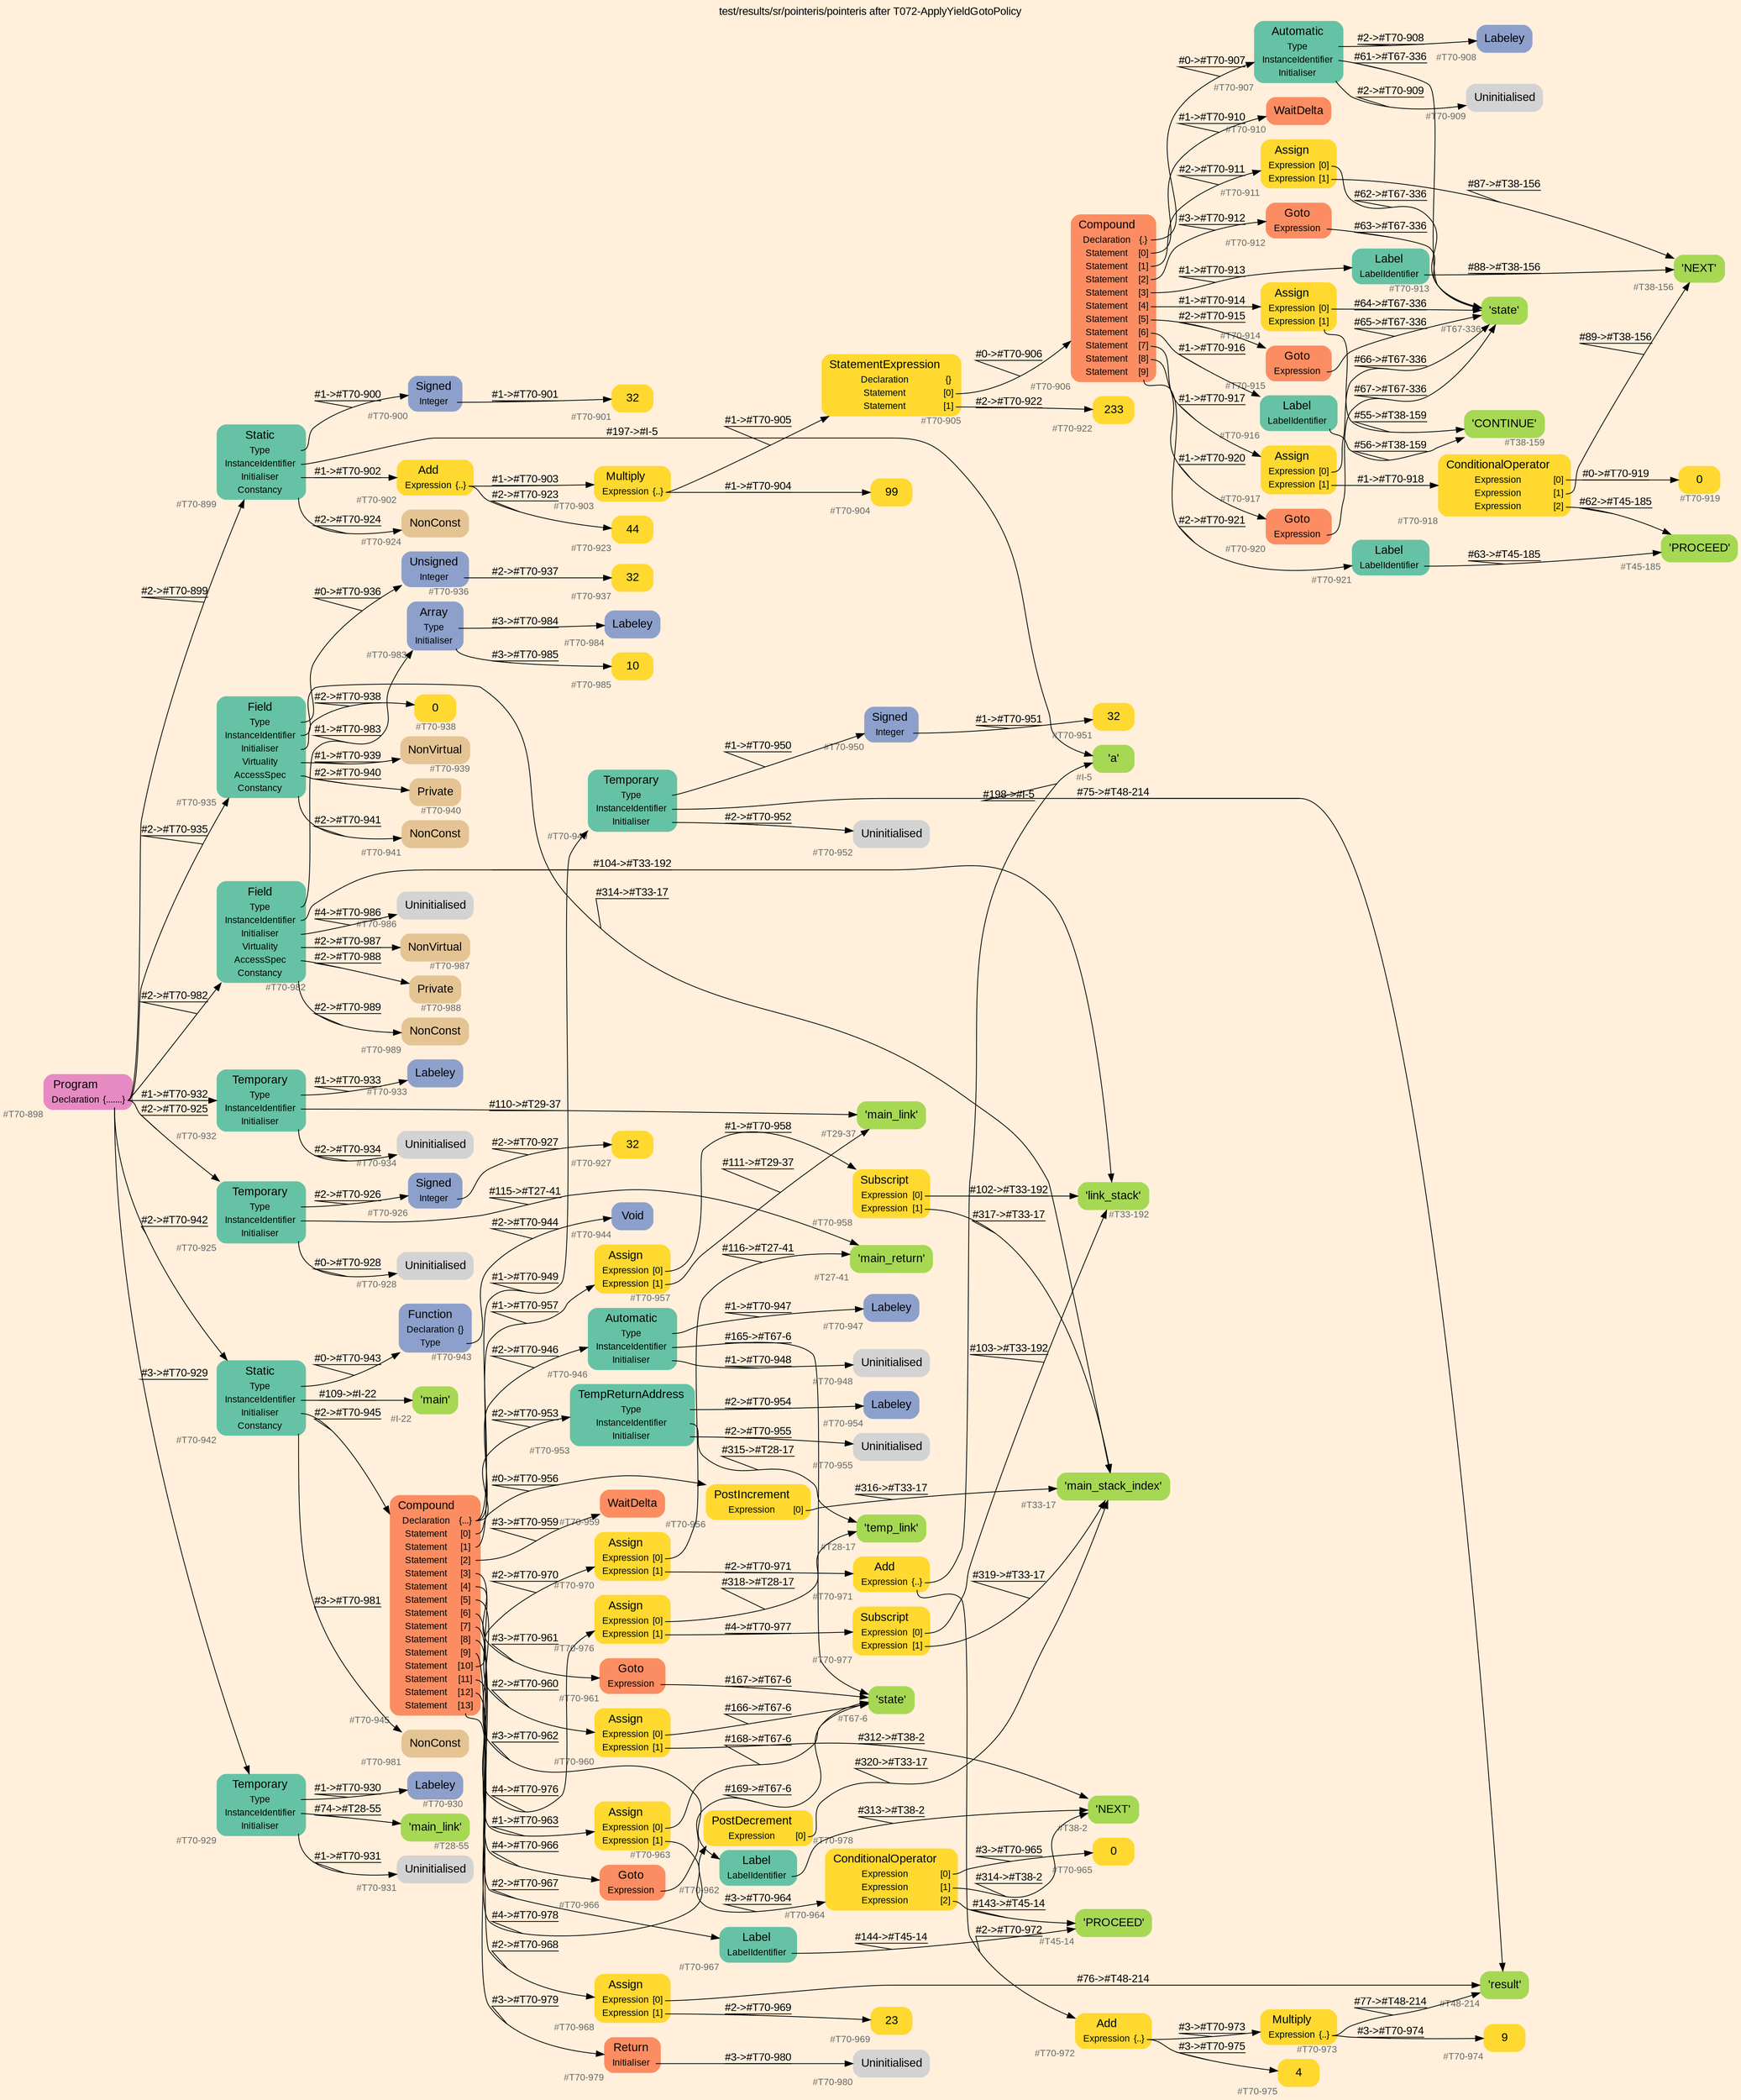 digraph "test/results/sr/pointeris/pointeris after T072-ApplyYieldGotoPolicy" {
label = "test/results/sr/pointeris/pointeris after T072-ApplyYieldGotoPolicy"
labelloc = t
graph [
    rankdir = "LR"
    ranksep = 0.3
    bgcolor = antiquewhite1
    color = black
    fontcolor = black
    fontname = "Arial"
];
node [
    fontname = "Arial"
];
edge [
    fontname = "Arial"
];

// -------------------- node figure --------------------
// -------- block #T70-898 ----------
"#T70-898" [
    fillcolor = "/set28/4"
    xlabel = "#T70-898"
    fontsize = "12"
    fontcolor = grey40
    shape = "plaintext"
    label = <<TABLE BORDER="0" CELLBORDER="0" CELLSPACING="0">
     <TR><TD><FONT COLOR="black" POINT-SIZE="15">Program</FONT></TD></TR>
     <TR><TD><FONT COLOR="black" POINT-SIZE="12">Declaration</FONT></TD><TD PORT="port0"><FONT COLOR="black" POINT-SIZE="12">{.......}</FONT></TD></TR>
    </TABLE>>
    style = "rounded,filled"
];

// -------- block #T70-899 ----------
"#T70-899" [
    fillcolor = "/set28/1"
    xlabel = "#T70-899"
    fontsize = "12"
    fontcolor = grey40
    shape = "plaintext"
    label = <<TABLE BORDER="0" CELLBORDER="0" CELLSPACING="0">
     <TR><TD><FONT COLOR="black" POINT-SIZE="15">Static</FONT></TD></TR>
     <TR><TD><FONT COLOR="black" POINT-SIZE="12">Type</FONT></TD><TD PORT="port0"></TD></TR>
     <TR><TD><FONT COLOR="black" POINT-SIZE="12">InstanceIdentifier</FONT></TD><TD PORT="port1"></TD></TR>
     <TR><TD><FONT COLOR="black" POINT-SIZE="12">Initialiser</FONT></TD><TD PORT="port2"></TD></TR>
     <TR><TD><FONT COLOR="black" POINT-SIZE="12">Constancy</FONT></TD><TD PORT="port3"></TD></TR>
    </TABLE>>
    style = "rounded,filled"
];

// -------- block #T70-900 ----------
"#T70-900" [
    fillcolor = "/set28/3"
    xlabel = "#T70-900"
    fontsize = "12"
    fontcolor = grey40
    shape = "plaintext"
    label = <<TABLE BORDER="0" CELLBORDER="0" CELLSPACING="0">
     <TR><TD><FONT COLOR="black" POINT-SIZE="15">Signed</FONT></TD></TR>
     <TR><TD><FONT COLOR="black" POINT-SIZE="12">Integer</FONT></TD><TD PORT="port0"></TD></TR>
    </TABLE>>
    style = "rounded,filled"
];

// -------- block #T70-901 ----------
"#T70-901" [
    fillcolor = "/set28/6"
    xlabel = "#T70-901"
    fontsize = "12"
    fontcolor = grey40
    shape = "plaintext"
    label = <<TABLE BORDER="0" CELLBORDER="0" CELLSPACING="0">
     <TR><TD><FONT COLOR="black" POINT-SIZE="15">32</FONT></TD></TR>
    </TABLE>>
    style = "rounded,filled"
];

// -------- block #I-5 ----------
"#I-5" [
    fillcolor = "/set28/5"
    xlabel = "#I-5"
    fontsize = "12"
    fontcolor = grey40
    shape = "plaintext"
    label = <<TABLE BORDER="0" CELLBORDER="0" CELLSPACING="0">
     <TR><TD><FONT COLOR="black" POINT-SIZE="15">'a'</FONT></TD></TR>
    </TABLE>>
    style = "rounded,filled"
];

// -------- block #T70-902 ----------
"#T70-902" [
    fillcolor = "/set28/6"
    xlabel = "#T70-902"
    fontsize = "12"
    fontcolor = grey40
    shape = "plaintext"
    label = <<TABLE BORDER="0" CELLBORDER="0" CELLSPACING="0">
     <TR><TD><FONT COLOR="black" POINT-SIZE="15">Add</FONT></TD></TR>
     <TR><TD><FONT COLOR="black" POINT-SIZE="12">Expression</FONT></TD><TD PORT="port0"><FONT COLOR="black" POINT-SIZE="12">{..}</FONT></TD></TR>
    </TABLE>>
    style = "rounded,filled"
];

// -------- block #T70-903 ----------
"#T70-903" [
    fillcolor = "/set28/6"
    xlabel = "#T70-903"
    fontsize = "12"
    fontcolor = grey40
    shape = "plaintext"
    label = <<TABLE BORDER="0" CELLBORDER="0" CELLSPACING="0">
     <TR><TD><FONT COLOR="black" POINT-SIZE="15">Multiply</FONT></TD></TR>
     <TR><TD><FONT COLOR="black" POINT-SIZE="12">Expression</FONT></TD><TD PORT="port0"><FONT COLOR="black" POINT-SIZE="12">{..}</FONT></TD></TR>
    </TABLE>>
    style = "rounded,filled"
];

// -------- block #T70-904 ----------
"#T70-904" [
    fillcolor = "/set28/6"
    xlabel = "#T70-904"
    fontsize = "12"
    fontcolor = grey40
    shape = "plaintext"
    label = <<TABLE BORDER="0" CELLBORDER="0" CELLSPACING="0">
     <TR><TD><FONT COLOR="black" POINT-SIZE="15">99</FONT></TD></TR>
    </TABLE>>
    style = "rounded,filled"
];

// -------- block #T70-905 ----------
"#T70-905" [
    fillcolor = "/set28/6"
    xlabel = "#T70-905"
    fontsize = "12"
    fontcolor = grey40
    shape = "plaintext"
    label = <<TABLE BORDER="0" CELLBORDER="0" CELLSPACING="0">
     <TR><TD><FONT COLOR="black" POINT-SIZE="15">StatementExpression</FONT></TD></TR>
     <TR><TD><FONT COLOR="black" POINT-SIZE="12">Declaration</FONT></TD><TD PORT="port0"><FONT COLOR="black" POINT-SIZE="12">{}</FONT></TD></TR>
     <TR><TD><FONT COLOR="black" POINT-SIZE="12">Statement</FONT></TD><TD PORT="port1"><FONT COLOR="black" POINT-SIZE="12">[0]</FONT></TD></TR>
     <TR><TD><FONT COLOR="black" POINT-SIZE="12">Statement</FONT></TD><TD PORT="port2"><FONT COLOR="black" POINT-SIZE="12">[1]</FONT></TD></TR>
    </TABLE>>
    style = "rounded,filled"
];

// -------- block #T70-906 ----------
"#T70-906" [
    fillcolor = "/set28/2"
    xlabel = "#T70-906"
    fontsize = "12"
    fontcolor = grey40
    shape = "plaintext"
    label = <<TABLE BORDER="0" CELLBORDER="0" CELLSPACING="0">
     <TR><TD><FONT COLOR="black" POINT-SIZE="15">Compound</FONT></TD></TR>
     <TR><TD><FONT COLOR="black" POINT-SIZE="12">Declaration</FONT></TD><TD PORT="port0"><FONT COLOR="black" POINT-SIZE="12">{.}</FONT></TD></TR>
     <TR><TD><FONT COLOR="black" POINT-SIZE="12">Statement</FONT></TD><TD PORT="port1"><FONT COLOR="black" POINT-SIZE="12">[0]</FONT></TD></TR>
     <TR><TD><FONT COLOR="black" POINT-SIZE="12">Statement</FONT></TD><TD PORT="port2"><FONT COLOR="black" POINT-SIZE="12">[1]</FONT></TD></TR>
     <TR><TD><FONT COLOR="black" POINT-SIZE="12">Statement</FONT></TD><TD PORT="port3"><FONT COLOR="black" POINT-SIZE="12">[2]</FONT></TD></TR>
     <TR><TD><FONT COLOR="black" POINT-SIZE="12">Statement</FONT></TD><TD PORT="port4"><FONT COLOR="black" POINT-SIZE="12">[3]</FONT></TD></TR>
     <TR><TD><FONT COLOR="black" POINT-SIZE="12">Statement</FONT></TD><TD PORT="port5"><FONT COLOR="black" POINT-SIZE="12">[4]</FONT></TD></TR>
     <TR><TD><FONT COLOR="black" POINT-SIZE="12">Statement</FONT></TD><TD PORT="port6"><FONT COLOR="black" POINT-SIZE="12">[5]</FONT></TD></TR>
     <TR><TD><FONT COLOR="black" POINT-SIZE="12">Statement</FONT></TD><TD PORT="port7"><FONT COLOR="black" POINT-SIZE="12">[6]</FONT></TD></TR>
     <TR><TD><FONT COLOR="black" POINT-SIZE="12">Statement</FONT></TD><TD PORT="port8"><FONT COLOR="black" POINT-SIZE="12">[7]</FONT></TD></TR>
     <TR><TD><FONT COLOR="black" POINT-SIZE="12">Statement</FONT></TD><TD PORT="port9"><FONT COLOR="black" POINT-SIZE="12">[8]</FONT></TD></TR>
     <TR><TD><FONT COLOR="black" POINT-SIZE="12">Statement</FONT></TD><TD PORT="port10"><FONT COLOR="black" POINT-SIZE="12">[9]</FONT></TD></TR>
    </TABLE>>
    style = "rounded,filled"
];

// -------- block #T70-907 ----------
"#T70-907" [
    fillcolor = "/set28/1"
    xlabel = "#T70-907"
    fontsize = "12"
    fontcolor = grey40
    shape = "plaintext"
    label = <<TABLE BORDER="0" CELLBORDER="0" CELLSPACING="0">
     <TR><TD><FONT COLOR="black" POINT-SIZE="15">Automatic</FONT></TD></TR>
     <TR><TD><FONT COLOR="black" POINT-SIZE="12">Type</FONT></TD><TD PORT="port0"></TD></TR>
     <TR><TD><FONT COLOR="black" POINT-SIZE="12">InstanceIdentifier</FONT></TD><TD PORT="port1"></TD></TR>
     <TR><TD><FONT COLOR="black" POINT-SIZE="12">Initialiser</FONT></TD><TD PORT="port2"></TD></TR>
    </TABLE>>
    style = "rounded,filled"
];

// -------- block #T70-908 ----------
"#T70-908" [
    fillcolor = "/set28/3"
    xlabel = "#T70-908"
    fontsize = "12"
    fontcolor = grey40
    shape = "plaintext"
    label = <<TABLE BORDER="0" CELLBORDER="0" CELLSPACING="0">
     <TR><TD><FONT COLOR="black" POINT-SIZE="15">Labeley</FONT></TD></TR>
    </TABLE>>
    style = "rounded,filled"
];

// -------- block #T67-336 ----------
"#T67-336" [
    fillcolor = "/set28/5"
    xlabel = "#T67-336"
    fontsize = "12"
    fontcolor = grey40
    shape = "plaintext"
    label = <<TABLE BORDER="0" CELLBORDER="0" CELLSPACING="0">
     <TR><TD><FONT COLOR="black" POINT-SIZE="15">'state'</FONT></TD></TR>
    </TABLE>>
    style = "rounded,filled"
];

// -------- block #T70-909 ----------
"#T70-909" [
    xlabel = "#T70-909"
    fontsize = "12"
    fontcolor = grey40
    shape = "plaintext"
    label = <<TABLE BORDER="0" CELLBORDER="0" CELLSPACING="0">
     <TR><TD><FONT COLOR="black" POINT-SIZE="15">Uninitialised</FONT></TD></TR>
    </TABLE>>
    style = "rounded,filled"
];

// -------- block #T70-910 ----------
"#T70-910" [
    fillcolor = "/set28/2"
    xlabel = "#T70-910"
    fontsize = "12"
    fontcolor = grey40
    shape = "plaintext"
    label = <<TABLE BORDER="0" CELLBORDER="0" CELLSPACING="0">
     <TR><TD><FONT COLOR="black" POINT-SIZE="15">WaitDelta</FONT></TD></TR>
    </TABLE>>
    style = "rounded,filled"
];

// -------- block #T70-911 ----------
"#T70-911" [
    fillcolor = "/set28/6"
    xlabel = "#T70-911"
    fontsize = "12"
    fontcolor = grey40
    shape = "plaintext"
    label = <<TABLE BORDER="0" CELLBORDER="0" CELLSPACING="0">
     <TR><TD><FONT COLOR="black" POINT-SIZE="15">Assign</FONT></TD></TR>
     <TR><TD><FONT COLOR="black" POINT-SIZE="12">Expression</FONT></TD><TD PORT="port0"><FONT COLOR="black" POINT-SIZE="12">[0]</FONT></TD></TR>
     <TR><TD><FONT COLOR="black" POINT-SIZE="12">Expression</FONT></TD><TD PORT="port1"><FONT COLOR="black" POINT-SIZE="12">[1]</FONT></TD></TR>
    </TABLE>>
    style = "rounded,filled"
];

// -------- block #T38-156 ----------
"#T38-156" [
    fillcolor = "/set28/5"
    xlabel = "#T38-156"
    fontsize = "12"
    fontcolor = grey40
    shape = "plaintext"
    label = <<TABLE BORDER="0" CELLBORDER="0" CELLSPACING="0">
     <TR><TD><FONT COLOR="black" POINT-SIZE="15">'NEXT'</FONT></TD></TR>
    </TABLE>>
    style = "rounded,filled"
];

// -------- block #T70-912 ----------
"#T70-912" [
    fillcolor = "/set28/2"
    xlabel = "#T70-912"
    fontsize = "12"
    fontcolor = grey40
    shape = "plaintext"
    label = <<TABLE BORDER="0" CELLBORDER="0" CELLSPACING="0">
     <TR><TD><FONT COLOR="black" POINT-SIZE="15">Goto</FONT></TD></TR>
     <TR><TD><FONT COLOR="black" POINT-SIZE="12">Expression</FONT></TD><TD PORT="port0"></TD></TR>
    </TABLE>>
    style = "rounded,filled"
];

// -------- block #T70-913 ----------
"#T70-913" [
    fillcolor = "/set28/1"
    xlabel = "#T70-913"
    fontsize = "12"
    fontcolor = grey40
    shape = "plaintext"
    label = <<TABLE BORDER="0" CELLBORDER="0" CELLSPACING="0">
     <TR><TD><FONT COLOR="black" POINT-SIZE="15">Label</FONT></TD></TR>
     <TR><TD><FONT COLOR="black" POINT-SIZE="12">LabelIdentifier</FONT></TD><TD PORT="port0"></TD></TR>
    </TABLE>>
    style = "rounded,filled"
];

// -------- block #T70-914 ----------
"#T70-914" [
    fillcolor = "/set28/6"
    xlabel = "#T70-914"
    fontsize = "12"
    fontcolor = grey40
    shape = "plaintext"
    label = <<TABLE BORDER="0" CELLBORDER="0" CELLSPACING="0">
     <TR><TD><FONT COLOR="black" POINT-SIZE="15">Assign</FONT></TD></TR>
     <TR><TD><FONT COLOR="black" POINT-SIZE="12">Expression</FONT></TD><TD PORT="port0"><FONT COLOR="black" POINT-SIZE="12">[0]</FONT></TD></TR>
     <TR><TD><FONT COLOR="black" POINT-SIZE="12">Expression</FONT></TD><TD PORT="port1"><FONT COLOR="black" POINT-SIZE="12">[1]</FONT></TD></TR>
    </TABLE>>
    style = "rounded,filled"
];

// -------- block #T38-159 ----------
"#T38-159" [
    fillcolor = "/set28/5"
    xlabel = "#T38-159"
    fontsize = "12"
    fontcolor = grey40
    shape = "plaintext"
    label = <<TABLE BORDER="0" CELLBORDER="0" CELLSPACING="0">
     <TR><TD><FONT COLOR="black" POINT-SIZE="15">'CONTINUE'</FONT></TD></TR>
    </TABLE>>
    style = "rounded,filled"
];

// -------- block #T70-915 ----------
"#T70-915" [
    fillcolor = "/set28/2"
    xlabel = "#T70-915"
    fontsize = "12"
    fontcolor = grey40
    shape = "plaintext"
    label = <<TABLE BORDER="0" CELLBORDER="0" CELLSPACING="0">
     <TR><TD><FONT COLOR="black" POINT-SIZE="15">Goto</FONT></TD></TR>
     <TR><TD><FONT COLOR="black" POINT-SIZE="12">Expression</FONT></TD><TD PORT="port0"></TD></TR>
    </TABLE>>
    style = "rounded,filled"
];

// -------- block #T70-916 ----------
"#T70-916" [
    fillcolor = "/set28/1"
    xlabel = "#T70-916"
    fontsize = "12"
    fontcolor = grey40
    shape = "plaintext"
    label = <<TABLE BORDER="0" CELLBORDER="0" CELLSPACING="0">
     <TR><TD><FONT COLOR="black" POINT-SIZE="15">Label</FONT></TD></TR>
     <TR><TD><FONT COLOR="black" POINT-SIZE="12">LabelIdentifier</FONT></TD><TD PORT="port0"></TD></TR>
    </TABLE>>
    style = "rounded,filled"
];

// -------- block #T70-917 ----------
"#T70-917" [
    fillcolor = "/set28/6"
    xlabel = "#T70-917"
    fontsize = "12"
    fontcolor = grey40
    shape = "plaintext"
    label = <<TABLE BORDER="0" CELLBORDER="0" CELLSPACING="0">
     <TR><TD><FONT COLOR="black" POINT-SIZE="15">Assign</FONT></TD></TR>
     <TR><TD><FONT COLOR="black" POINT-SIZE="12">Expression</FONT></TD><TD PORT="port0"><FONT COLOR="black" POINT-SIZE="12">[0]</FONT></TD></TR>
     <TR><TD><FONT COLOR="black" POINT-SIZE="12">Expression</FONT></TD><TD PORT="port1"><FONT COLOR="black" POINT-SIZE="12">[1]</FONT></TD></TR>
    </TABLE>>
    style = "rounded,filled"
];

// -------- block #T70-918 ----------
"#T70-918" [
    fillcolor = "/set28/6"
    xlabel = "#T70-918"
    fontsize = "12"
    fontcolor = grey40
    shape = "plaintext"
    label = <<TABLE BORDER="0" CELLBORDER="0" CELLSPACING="0">
     <TR><TD><FONT COLOR="black" POINT-SIZE="15">ConditionalOperator</FONT></TD></TR>
     <TR><TD><FONT COLOR="black" POINT-SIZE="12">Expression</FONT></TD><TD PORT="port0"><FONT COLOR="black" POINT-SIZE="12">[0]</FONT></TD></TR>
     <TR><TD><FONT COLOR="black" POINT-SIZE="12">Expression</FONT></TD><TD PORT="port1"><FONT COLOR="black" POINT-SIZE="12">[1]</FONT></TD></TR>
     <TR><TD><FONT COLOR="black" POINT-SIZE="12">Expression</FONT></TD><TD PORT="port2"><FONT COLOR="black" POINT-SIZE="12">[2]</FONT></TD></TR>
    </TABLE>>
    style = "rounded,filled"
];

// -------- block #T70-919 ----------
"#T70-919" [
    fillcolor = "/set28/6"
    xlabel = "#T70-919"
    fontsize = "12"
    fontcolor = grey40
    shape = "plaintext"
    label = <<TABLE BORDER="0" CELLBORDER="0" CELLSPACING="0">
     <TR><TD><FONT COLOR="black" POINT-SIZE="15">0</FONT></TD></TR>
    </TABLE>>
    style = "rounded,filled"
];

// -------- block #T45-185 ----------
"#T45-185" [
    fillcolor = "/set28/5"
    xlabel = "#T45-185"
    fontsize = "12"
    fontcolor = grey40
    shape = "plaintext"
    label = <<TABLE BORDER="0" CELLBORDER="0" CELLSPACING="0">
     <TR><TD><FONT COLOR="black" POINT-SIZE="15">'PROCEED'</FONT></TD></TR>
    </TABLE>>
    style = "rounded,filled"
];

// -------- block #T70-920 ----------
"#T70-920" [
    fillcolor = "/set28/2"
    xlabel = "#T70-920"
    fontsize = "12"
    fontcolor = grey40
    shape = "plaintext"
    label = <<TABLE BORDER="0" CELLBORDER="0" CELLSPACING="0">
     <TR><TD><FONT COLOR="black" POINT-SIZE="15">Goto</FONT></TD></TR>
     <TR><TD><FONT COLOR="black" POINT-SIZE="12">Expression</FONT></TD><TD PORT="port0"></TD></TR>
    </TABLE>>
    style = "rounded,filled"
];

// -------- block #T70-921 ----------
"#T70-921" [
    fillcolor = "/set28/1"
    xlabel = "#T70-921"
    fontsize = "12"
    fontcolor = grey40
    shape = "plaintext"
    label = <<TABLE BORDER="0" CELLBORDER="0" CELLSPACING="0">
     <TR><TD><FONT COLOR="black" POINT-SIZE="15">Label</FONT></TD></TR>
     <TR><TD><FONT COLOR="black" POINT-SIZE="12">LabelIdentifier</FONT></TD><TD PORT="port0"></TD></TR>
    </TABLE>>
    style = "rounded,filled"
];

// -------- block #T70-922 ----------
"#T70-922" [
    fillcolor = "/set28/6"
    xlabel = "#T70-922"
    fontsize = "12"
    fontcolor = grey40
    shape = "plaintext"
    label = <<TABLE BORDER="0" CELLBORDER="0" CELLSPACING="0">
     <TR><TD><FONT COLOR="black" POINT-SIZE="15">233</FONT></TD></TR>
    </TABLE>>
    style = "rounded,filled"
];

// -------- block #T70-923 ----------
"#T70-923" [
    fillcolor = "/set28/6"
    xlabel = "#T70-923"
    fontsize = "12"
    fontcolor = grey40
    shape = "plaintext"
    label = <<TABLE BORDER="0" CELLBORDER="0" CELLSPACING="0">
     <TR><TD><FONT COLOR="black" POINT-SIZE="15">44</FONT></TD></TR>
    </TABLE>>
    style = "rounded,filled"
];

// -------- block #T70-924 ----------
"#T70-924" [
    fillcolor = "/set28/7"
    xlabel = "#T70-924"
    fontsize = "12"
    fontcolor = grey40
    shape = "plaintext"
    label = <<TABLE BORDER="0" CELLBORDER="0" CELLSPACING="0">
     <TR><TD><FONT COLOR="black" POINT-SIZE="15">NonConst</FONT></TD></TR>
    </TABLE>>
    style = "rounded,filled"
];

// -------- block #T70-925 ----------
"#T70-925" [
    fillcolor = "/set28/1"
    xlabel = "#T70-925"
    fontsize = "12"
    fontcolor = grey40
    shape = "plaintext"
    label = <<TABLE BORDER="0" CELLBORDER="0" CELLSPACING="0">
     <TR><TD><FONT COLOR="black" POINT-SIZE="15">Temporary</FONT></TD></TR>
     <TR><TD><FONT COLOR="black" POINT-SIZE="12">Type</FONT></TD><TD PORT="port0"></TD></TR>
     <TR><TD><FONT COLOR="black" POINT-SIZE="12">InstanceIdentifier</FONT></TD><TD PORT="port1"></TD></TR>
     <TR><TD><FONT COLOR="black" POINT-SIZE="12">Initialiser</FONT></TD><TD PORT="port2"></TD></TR>
    </TABLE>>
    style = "rounded,filled"
];

// -------- block #T70-926 ----------
"#T70-926" [
    fillcolor = "/set28/3"
    xlabel = "#T70-926"
    fontsize = "12"
    fontcolor = grey40
    shape = "plaintext"
    label = <<TABLE BORDER="0" CELLBORDER="0" CELLSPACING="0">
     <TR><TD><FONT COLOR="black" POINT-SIZE="15">Signed</FONT></TD></TR>
     <TR><TD><FONT COLOR="black" POINT-SIZE="12">Integer</FONT></TD><TD PORT="port0"></TD></TR>
    </TABLE>>
    style = "rounded,filled"
];

// -------- block #T70-927 ----------
"#T70-927" [
    fillcolor = "/set28/6"
    xlabel = "#T70-927"
    fontsize = "12"
    fontcolor = grey40
    shape = "plaintext"
    label = <<TABLE BORDER="0" CELLBORDER="0" CELLSPACING="0">
     <TR><TD><FONT COLOR="black" POINT-SIZE="15">32</FONT></TD></TR>
    </TABLE>>
    style = "rounded,filled"
];

// -------- block #T27-41 ----------
"#T27-41" [
    fillcolor = "/set28/5"
    xlabel = "#T27-41"
    fontsize = "12"
    fontcolor = grey40
    shape = "plaintext"
    label = <<TABLE BORDER="0" CELLBORDER="0" CELLSPACING="0">
     <TR><TD><FONT COLOR="black" POINT-SIZE="15">'main_return'</FONT></TD></TR>
    </TABLE>>
    style = "rounded,filled"
];

// -------- block #T70-928 ----------
"#T70-928" [
    xlabel = "#T70-928"
    fontsize = "12"
    fontcolor = grey40
    shape = "plaintext"
    label = <<TABLE BORDER="0" CELLBORDER="0" CELLSPACING="0">
     <TR><TD><FONT COLOR="black" POINT-SIZE="15">Uninitialised</FONT></TD></TR>
    </TABLE>>
    style = "rounded,filled"
];

// -------- block #T70-929 ----------
"#T70-929" [
    fillcolor = "/set28/1"
    xlabel = "#T70-929"
    fontsize = "12"
    fontcolor = grey40
    shape = "plaintext"
    label = <<TABLE BORDER="0" CELLBORDER="0" CELLSPACING="0">
     <TR><TD><FONT COLOR="black" POINT-SIZE="15">Temporary</FONT></TD></TR>
     <TR><TD><FONT COLOR="black" POINT-SIZE="12">Type</FONT></TD><TD PORT="port0"></TD></TR>
     <TR><TD><FONT COLOR="black" POINT-SIZE="12">InstanceIdentifier</FONT></TD><TD PORT="port1"></TD></TR>
     <TR><TD><FONT COLOR="black" POINT-SIZE="12">Initialiser</FONT></TD><TD PORT="port2"></TD></TR>
    </TABLE>>
    style = "rounded,filled"
];

// -------- block #T70-930 ----------
"#T70-930" [
    fillcolor = "/set28/3"
    xlabel = "#T70-930"
    fontsize = "12"
    fontcolor = grey40
    shape = "plaintext"
    label = <<TABLE BORDER="0" CELLBORDER="0" CELLSPACING="0">
     <TR><TD><FONT COLOR="black" POINT-SIZE="15">Labeley</FONT></TD></TR>
    </TABLE>>
    style = "rounded,filled"
];

// -------- block #T28-55 ----------
"#T28-55" [
    fillcolor = "/set28/5"
    xlabel = "#T28-55"
    fontsize = "12"
    fontcolor = grey40
    shape = "plaintext"
    label = <<TABLE BORDER="0" CELLBORDER="0" CELLSPACING="0">
     <TR><TD><FONT COLOR="black" POINT-SIZE="15">'main_link'</FONT></TD></TR>
    </TABLE>>
    style = "rounded,filled"
];

// -------- block #T70-931 ----------
"#T70-931" [
    xlabel = "#T70-931"
    fontsize = "12"
    fontcolor = grey40
    shape = "plaintext"
    label = <<TABLE BORDER="0" CELLBORDER="0" CELLSPACING="0">
     <TR><TD><FONT COLOR="black" POINT-SIZE="15">Uninitialised</FONT></TD></TR>
    </TABLE>>
    style = "rounded,filled"
];

// -------- block #T70-932 ----------
"#T70-932" [
    fillcolor = "/set28/1"
    xlabel = "#T70-932"
    fontsize = "12"
    fontcolor = grey40
    shape = "plaintext"
    label = <<TABLE BORDER="0" CELLBORDER="0" CELLSPACING="0">
     <TR><TD><FONT COLOR="black" POINT-SIZE="15">Temporary</FONT></TD></TR>
     <TR><TD><FONT COLOR="black" POINT-SIZE="12">Type</FONT></TD><TD PORT="port0"></TD></TR>
     <TR><TD><FONT COLOR="black" POINT-SIZE="12">InstanceIdentifier</FONT></TD><TD PORT="port1"></TD></TR>
     <TR><TD><FONT COLOR="black" POINT-SIZE="12">Initialiser</FONT></TD><TD PORT="port2"></TD></TR>
    </TABLE>>
    style = "rounded,filled"
];

// -------- block #T70-933 ----------
"#T70-933" [
    fillcolor = "/set28/3"
    xlabel = "#T70-933"
    fontsize = "12"
    fontcolor = grey40
    shape = "plaintext"
    label = <<TABLE BORDER="0" CELLBORDER="0" CELLSPACING="0">
     <TR><TD><FONT COLOR="black" POINT-SIZE="15">Labeley</FONT></TD></TR>
    </TABLE>>
    style = "rounded,filled"
];

// -------- block #T29-37 ----------
"#T29-37" [
    fillcolor = "/set28/5"
    xlabel = "#T29-37"
    fontsize = "12"
    fontcolor = grey40
    shape = "plaintext"
    label = <<TABLE BORDER="0" CELLBORDER="0" CELLSPACING="0">
     <TR><TD><FONT COLOR="black" POINT-SIZE="15">'main_link'</FONT></TD></TR>
    </TABLE>>
    style = "rounded,filled"
];

// -------- block #T70-934 ----------
"#T70-934" [
    xlabel = "#T70-934"
    fontsize = "12"
    fontcolor = grey40
    shape = "plaintext"
    label = <<TABLE BORDER="0" CELLBORDER="0" CELLSPACING="0">
     <TR><TD><FONT COLOR="black" POINT-SIZE="15">Uninitialised</FONT></TD></TR>
    </TABLE>>
    style = "rounded,filled"
];

// -------- block #T70-935 ----------
"#T70-935" [
    fillcolor = "/set28/1"
    xlabel = "#T70-935"
    fontsize = "12"
    fontcolor = grey40
    shape = "plaintext"
    label = <<TABLE BORDER="0" CELLBORDER="0" CELLSPACING="0">
     <TR><TD><FONT COLOR="black" POINT-SIZE="15">Field</FONT></TD></TR>
     <TR><TD><FONT COLOR="black" POINT-SIZE="12">Type</FONT></TD><TD PORT="port0"></TD></TR>
     <TR><TD><FONT COLOR="black" POINT-SIZE="12">InstanceIdentifier</FONT></TD><TD PORT="port1"></TD></TR>
     <TR><TD><FONT COLOR="black" POINT-SIZE="12">Initialiser</FONT></TD><TD PORT="port2"></TD></TR>
     <TR><TD><FONT COLOR="black" POINT-SIZE="12">Virtuality</FONT></TD><TD PORT="port3"></TD></TR>
     <TR><TD><FONT COLOR="black" POINT-SIZE="12">AccessSpec</FONT></TD><TD PORT="port4"></TD></TR>
     <TR><TD><FONT COLOR="black" POINT-SIZE="12">Constancy</FONT></TD><TD PORT="port5"></TD></TR>
    </TABLE>>
    style = "rounded,filled"
];

// -------- block #T70-936 ----------
"#T70-936" [
    fillcolor = "/set28/3"
    xlabel = "#T70-936"
    fontsize = "12"
    fontcolor = grey40
    shape = "plaintext"
    label = <<TABLE BORDER="0" CELLBORDER="0" CELLSPACING="0">
     <TR><TD><FONT COLOR="black" POINT-SIZE="15">Unsigned</FONT></TD></TR>
     <TR><TD><FONT COLOR="black" POINT-SIZE="12">Integer</FONT></TD><TD PORT="port0"></TD></TR>
    </TABLE>>
    style = "rounded,filled"
];

// -------- block #T70-937 ----------
"#T70-937" [
    fillcolor = "/set28/6"
    xlabel = "#T70-937"
    fontsize = "12"
    fontcolor = grey40
    shape = "plaintext"
    label = <<TABLE BORDER="0" CELLBORDER="0" CELLSPACING="0">
     <TR><TD><FONT COLOR="black" POINT-SIZE="15">32</FONT></TD></TR>
    </TABLE>>
    style = "rounded,filled"
];

// -------- block #T33-17 ----------
"#T33-17" [
    fillcolor = "/set28/5"
    xlabel = "#T33-17"
    fontsize = "12"
    fontcolor = grey40
    shape = "plaintext"
    label = <<TABLE BORDER="0" CELLBORDER="0" CELLSPACING="0">
     <TR><TD><FONT COLOR="black" POINT-SIZE="15">'main_stack_index'</FONT></TD></TR>
    </TABLE>>
    style = "rounded,filled"
];

// -------- block #T70-938 ----------
"#T70-938" [
    fillcolor = "/set28/6"
    xlabel = "#T70-938"
    fontsize = "12"
    fontcolor = grey40
    shape = "plaintext"
    label = <<TABLE BORDER="0" CELLBORDER="0" CELLSPACING="0">
     <TR><TD><FONT COLOR="black" POINT-SIZE="15">0</FONT></TD></TR>
    </TABLE>>
    style = "rounded,filled"
];

// -------- block #T70-939 ----------
"#T70-939" [
    fillcolor = "/set28/7"
    xlabel = "#T70-939"
    fontsize = "12"
    fontcolor = grey40
    shape = "plaintext"
    label = <<TABLE BORDER="0" CELLBORDER="0" CELLSPACING="0">
     <TR><TD><FONT COLOR="black" POINT-SIZE="15">NonVirtual</FONT></TD></TR>
    </TABLE>>
    style = "rounded,filled"
];

// -------- block #T70-940 ----------
"#T70-940" [
    fillcolor = "/set28/7"
    xlabel = "#T70-940"
    fontsize = "12"
    fontcolor = grey40
    shape = "plaintext"
    label = <<TABLE BORDER="0" CELLBORDER="0" CELLSPACING="0">
     <TR><TD><FONT COLOR="black" POINT-SIZE="15">Private</FONT></TD></TR>
    </TABLE>>
    style = "rounded,filled"
];

// -------- block #T70-941 ----------
"#T70-941" [
    fillcolor = "/set28/7"
    xlabel = "#T70-941"
    fontsize = "12"
    fontcolor = grey40
    shape = "plaintext"
    label = <<TABLE BORDER="0" CELLBORDER="0" CELLSPACING="0">
     <TR><TD><FONT COLOR="black" POINT-SIZE="15">NonConst</FONT></TD></TR>
    </TABLE>>
    style = "rounded,filled"
];

// -------- block #T70-942 ----------
"#T70-942" [
    fillcolor = "/set28/1"
    xlabel = "#T70-942"
    fontsize = "12"
    fontcolor = grey40
    shape = "plaintext"
    label = <<TABLE BORDER="0" CELLBORDER="0" CELLSPACING="0">
     <TR><TD><FONT COLOR="black" POINT-SIZE="15">Static</FONT></TD></TR>
     <TR><TD><FONT COLOR="black" POINT-SIZE="12">Type</FONT></TD><TD PORT="port0"></TD></TR>
     <TR><TD><FONT COLOR="black" POINT-SIZE="12">InstanceIdentifier</FONT></TD><TD PORT="port1"></TD></TR>
     <TR><TD><FONT COLOR="black" POINT-SIZE="12">Initialiser</FONT></TD><TD PORT="port2"></TD></TR>
     <TR><TD><FONT COLOR="black" POINT-SIZE="12">Constancy</FONT></TD><TD PORT="port3"></TD></TR>
    </TABLE>>
    style = "rounded,filled"
];

// -------- block #T70-943 ----------
"#T70-943" [
    fillcolor = "/set28/3"
    xlabel = "#T70-943"
    fontsize = "12"
    fontcolor = grey40
    shape = "plaintext"
    label = <<TABLE BORDER="0" CELLBORDER="0" CELLSPACING="0">
     <TR><TD><FONT COLOR="black" POINT-SIZE="15">Function</FONT></TD></TR>
     <TR><TD><FONT COLOR="black" POINT-SIZE="12">Declaration</FONT></TD><TD PORT="port0"><FONT COLOR="black" POINT-SIZE="12">{}</FONT></TD></TR>
     <TR><TD><FONT COLOR="black" POINT-SIZE="12">Type</FONT></TD><TD PORT="port1"></TD></TR>
    </TABLE>>
    style = "rounded,filled"
];

// -------- block #T70-944 ----------
"#T70-944" [
    fillcolor = "/set28/3"
    xlabel = "#T70-944"
    fontsize = "12"
    fontcolor = grey40
    shape = "plaintext"
    label = <<TABLE BORDER="0" CELLBORDER="0" CELLSPACING="0">
     <TR><TD><FONT COLOR="black" POINT-SIZE="15">Void</FONT></TD></TR>
    </TABLE>>
    style = "rounded,filled"
];

// -------- block #I-22 ----------
"#I-22" [
    fillcolor = "/set28/5"
    xlabel = "#I-22"
    fontsize = "12"
    fontcolor = grey40
    shape = "plaintext"
    label = <<TABLE BORDER="0" CELLBORDER="0" CELLSPACING="0">
     <TR><TD><FONT COLOR="black" POINT-SIZE="15">'main'</FONT></TD></TR>
    </TABLE>>
    style = "rounded,filled"
];

// -------- block #T70-945 ----------
"#T70-945" [
    fillcolor = "/set28/2"
    xlabel = "#T70-945"
    fontsize = "12"
    fontcolor = grey40
    shape = "plaintext"
    label = <<TABLE BORDER="0" CELLBORDER="0" CELLSPACING="0">
     <TR><TD><FONT COLOR="black" POINT-SIZE="15">Compound</FONT></TD></TR>
     <TR><TD><FONT COLOR="black" POINT-SIZE="12">Declaration</FONT></TD><TD PORT="port0"><FONT COLOR="black" POINT-SIZE="12">{...}</FONT></TD></TR>
     <TR><TD><FONT COLOR="black" POINT-SIZE="12">Statement</FONT></TD><TD PORT="port1"><FONT COLOR="black" POINT-SIZE="12">[0]</FONT></TD></TR>
     <TR><TD><FONT COLOR="black" POINT-SIZE="12">Statement</FONT></TD><TD PORT="port2"><FONT COLOR="black" POINT-SIZE="12">[1]</FONT></TD></TR>
     <TR><TD><FONT COLOR="black" POINT-SIZE="12">Statement</FONT></TD><TD PORT="port3"><FONT COLOR="black" POINT-SIZE="12">[2]</FONT></TD></TR>
     <TR><TD><FONT COLOR="black" POINT-SIZE="12">Statement</FONT></TD><TD PORT="port4"><FONT COLOR="black" POINT-SIZE="12">[3]</FONT></TD></TR>
     <TR><TD><FONT COLOR="black" POINT-SIZE="12">Statement</FONT></TD><TD PORT="port5"><FONT COLOR="black" POINT-SIZE="12">[4]</FONT></TD></TR>
     <TR><TD><FONT COLOR="black" POINT-SIZE="12">Statement</FONT></TD><TD PORT="port6"><FONT COLOR="black" POINT-SIZE="12">[5]</FONT></TD></TR>
     <TR><TD><FONT COLOR="black" POINT-SIZE="12">Statement</FONT></TD><TD PORT="port7"><FONT COLOR="black" POINT-SIZE="12">[6]</FONT></TD></TR>
     <TR><TD><FONT COLOR="black" POINT-SIZE="12">Statement</FONT></TD><TD PORT="port8"><FONT COLOR="black" POINT-SIZE="12">[7]</FONT></TD></TR>
     <TR><TD><FONT COLOR="black" POINT-SIZE="12">Statement</FONT></TD><TD PORT="port9"><FONT COLOR="black" POINT-SIZE="12">[8]</FONT></TD></TR>
     <TR><TD><FONT COLOR="black" POINT-SIZE="12">Statement</FONT></TD><TD PORT="port10"><FONT COLOR="black" POINT-SIZE="12">[9]</FONT></TD></TR>
     <TR><TD><FONT COLOR="black" POINT-SIZE="12">Statement</FONT></TD><TD PORT="port11"><FONT COLOR="black" POINT-SIZE="12">[10]</FONT></TD></TR>
     <TR><TD><FONT COLOR="black" POINT-SIZE="12">Statement</FONT></TD><TD PORT="port12"><FONT COLOR="black" POINT-SIZE="12">[11]</FONT></TD></TR>
     <TR><TD><FONT COLOR="black" POINT-SIZE="12">Statement</FONT></TD><TD PORT="port13"><FONT COLOR="black" POINT-SIZE="12">[12]</FONT></TD></TR>
     <TR><TD><FONT COLOR="black" POINT-SIZE="12">Statement</FONT></TD><TD PORT="port14"><FONT COLOR="black" POINT-SIZE="12">[13]</FONT></TD></TR>
    </TABLE>>
    style = "rounded,filled"
];

// -------- block #T70-946 ----------
"#T70-946" [
    fillcolor = "/set28/1"
    xlabel = "#T70-946"
    fontsize = "12"
    fontcolor = grey40
    shape = "plaintext"
    label = <<TABLE BORDER="0" CELLBORDER="0" CELLSPACING="0">
     <TR><TD><FONT COLOR="black" POINT-SIZE="15">Automatic</FONT></TD></TR>
     <TR><TD><FONT COLOR="black" POINT-SIZE="12">Type</FONT></TD><TD PORT="port0"></TD></TR>
     <TR><TD><FONT COLOR="black" POINT-SIZE="12">InstanceIdentifier</FONT></TD><TD PORT="port1"></TD></TR>
     <TR><TD><FONT COLOR="black" POINT-SIZE="12">Initialiser</FONT></TD><TD PORT="port2"></TD></TR>
    </TABLE>>
    style = "rounded,filled"
];

// -------- block #T70-947 ----------
"#T70-947" [
    fillcolor = "/set28/3"
    xlabel = "#T70-947"
    fontsize = "12"
    fontcolor = grey40
    shape = "plaintext"
    label = <<TABLE BORDER="0" CELLBORDER="0" CELLSPACING="0">
     <TR><TD><FONT COLOR="black" POINT-SIZE="15">Labeley</FONT></TD></TR>
    </TABLE>>
    style = "rounded,filled"
];

// -------- block #T67-6 ----------
"#T67-6" [
    fillcolor = "/set28/5"
    xlabel = "#T67-6"
    fontsize = "12"
    fontcolor = grey40
    shape = "plaintext"
    label = <<TABLE BORDER="0" CELLBORDER="0" CELLSPACING="0">
     <TR><TD><FONT COLOR="black" POINT-SIZE="15">'state'</FONT></TD></TR>
    </TABLE>>
    style = "rounded,filled"
];

// -------- block #T70-948 ----------
"#T70-948" [
    xlabel = "#T70-948"
    fontsize = "12"
    fontcolor = grey40
    shape = "plaintext"
    label = <<TABLE BORDER="0" CELLBORDER="0" CELLSPACING="0">
     <TR><TD><FONT COLOR="black" POINT-SIZE="15">Uninitialised</FONT></TD></TR>
    </TABLE>>
    style = "rounded,filled"
];

// -------- block #T70-949 ----------
"#T70-949" [
    fillcolor = "/set28/1"
    xlabel = "#T70-949"
    fontsize = "12"
    fontcolor = grey40
    shape = "plaintext"
    label = <<TABLE BORDER="0" CELLBORDER="0" CELLSPACING="0">
     <TR><TD><FONT COLOR="black" POINT-SIZE="15">Temporary</FONT></TD></TR>
     <TR><TD><FONT COLOR="black" POINT-SIZE="12">Type</FONT></TD><TD PORT="port0"></TD></TR>
     <TR><TD><FONT COLOR="black" POINT-SIZE="12">InstanceIdentifier</FONT></TD><TD PORT="port1"></TD></TR>
     <TR><TD><FONT COLOR="black" POINT-SIZE="12">Initialiser</FONT></TD><TD PORT="port2"></TD></TR>
    </TABLE>>
    style = "rounded,filled"
];

// -------- block #T70-950 ----------
"#T70-950" [
    fillcolor = "/set28/3"
    xlabel = "#T70-950"
    fontsize = "12"
    fontcolor = grey40
    shape = "plaintext"
    label = <<TABLE BORDER="0" CELLBORDER="0" CELLSPACING="0">
     <TR><TD><FONT COLOR="black" POINT-SIZE="15">Signed</FONT></TD></TR>
     <TR><TD><FONT COLOR="black" POINT-SIZE="12">Integer</FONT></TD><TD PORT="port0"></TD></TR>
    </TABLE>>
    style = "rounded,filled"
];

// -------- block #T70-951 ----------
"#T70-951" [
    fillcolor = "/set28/6"
    xlabel = "#T70-951"
    fontsize = "12"
    fontcolor = grey40
    shape = "plaintext"
    label = <<TABLE BORDER="0" CELLBORDER="0" CELLSPACING="0">
     <TR><TD><FONT COLOR="black" POINT-SIZE="15">32</FONT></TD></TR>
    </TABLE>>
    style = "rounded,filled"
];

// -------- block #T48-214 ----------
"#T48-214" [
    fillcolor = "/set28/5"
    xlabel = "#T48-214"
    fontsize = "12"
    fontcolor = grey40
    shape = "plaintext"
    label = <<TABLE BORDER="0" CELLBORDER="0" CELLSPACING="0">
     <TR><TD><FONT COLOR="black" POINT-SIZE="15">'result'</FONT></TD></TR>
    </TABLE>>
    style = "rounded,filled"
];

// -------- block #T70-952 ----------
"#T70-952" [
    xlabel = "#T70-952"
    fontsize = "12"
    fontcolor = grey40
    shape = "plaintext"
    label = <<TABLE BORDER="0" CELLBORDER="0" CELLSPACING="0">
     <TR><TD><FONT COLOR="black" POINT-SIZE="15">Uninitialised</FONT></TD></TR>
    </TABLE>>
    style = "rounded,filled"
];

// -------- block #T70-953 ----------
"#T70-953" [
    fillcolor = "/set28/1"
    xlabel = "#T70-953"
    fontsize = "12"
    fontcolor = grey40
    shape = "plaintext"
    label = <<TABLE BORDER="0" CELLBORDER="0" CELLSPACING="0">
     <TR><TD><FONT COLOR="black" POINT-SIZE="15">TempReturnAddress</FONT></TD></TR>
     <TR><TD><FONT COLOR="black" POINT-SIZE="12">Type</FONT></TD><TD PORT="port0"></TD></TR>
     <TR><TD><FONT COLOR="black" POINT-SIZE="12">InstanceIdentifier</FONT></TD><TD PORT="port1"></TD></TR>
     <TR><TD><FONT COLOR="black" POINT-SIZE="12">Initialiser</FONT></TD><TD PORT="port2"></TD></TR>
    </TABLE>>
    style = "rounded,filled"
];

// -------- block #T70-954 ----------
"#T70-954" [
    fillcolor = "/set28/3"
    xlabel = "#T70-954"
    fontsize = "12"
    fontcolor = grey40
    shape = "plaintext"
    label = <<TABLE BORDER="0" CELLBORDER="0" CELLSPACING="0">
     <TR><TD><FONT COLOR="black" POINT-SIZE="15">Labeley</FONT></TD></TR>
    </TABLE>>
    style = "rounded,filled"
];

// -------- block #T28-17 ----------
"#T28-17" [
    fillcolor = "/set28/5"
    xlabel = "#T28-17"
    fontsize = "12"
    fontcolor = grey40
    shape = "plaintext"
    label = <<TABLE BORDER="0" CELLBORDER="0" CELLSPACING="0">
     <TR><TD><FONT COLOR="black" POINT-SIZE="15">'temp_link'</FONT></TD></TR>
    </TABLE>>
    style = "rounded,filled"
];

// -------- block #T70-955 ----------
"#T70-955" [
    xlabel = "#T70-955"
    fontsize = "12"
    fontcolor = grey40
    shape = "plaintext"
    label = <<TABLE BORDER="0" CELLBORDER="0" CELLSPACING="0">
     <TR><TD><FONT COLOR="black" POINT-SIZE="15">Uninitialised</FONT></TD></TR>
    </TABLE>>
    style = "rounded,filled"
];

// -------- block #T70-956 ----------
"#T70-956" [
    fillcolor = "/set28/6"
    xlabel = "#T70-956"
    fontsize = "12"
    fontcolor = grey40
    shape = "plaintext"
    label = <<TABLE BORDER="0" CELLBORDER="0" CELLSPACING="0">
     <TR><TD><FONT COLOR="black" POINT-SIZE="15">PostIncrement</FONT></TD></TR>
     <TR><TD><FONT COLOR="black" POINT-SIZE="12">Expression</FONT></TD><TD PORT="port0"><FONT COLOR="black" POINT-SIZE="12">[0]</FONT></TD></TR>
    </TABLE>>
    style = "rounded,filled"
];

// -------- block #T70-957 ----------
"#T70-957" [
    fillcolor = "/set28/6"
    xlabel = "#T70-957"
    fontsize = "12"
    fontcolor = grey40
    shape = "plaintext"
    label = <<TABLE BORDER="0" CELLBORDER="0" CELLSPACING="0">
     <TR><TD><FONT COLOR="black" POINT-SIZE="15">Assign</FONT></TD></TR>
     <TR><TD><FONT COLOR="black" POINT-SIZE="12">Expression</FONT></TD><TD PORT="port0"><FONT COLOR="black" POINT-SIZE="12">[0]</FONT></TD></TR>
     <TR><TD><FONT COLOR="black" POINT-SIZE="12">Expression</FONT></TD><TD PORT="port1"><FONT COLOR="black" POINT-SIZE="12">[1]</FONT></TD></TR>
    </TABLE>>
    style = "rounded,filled"
];

// -------- block #T70-958 ----------
"#T70-958" [
    fillcolor = "/set28/6"
    xlabel = "#T70-958"
    fontsize = "12"
    fontcolor = grey40
    shape = "plaintext"
    label = <<TABLE BORDER="0" CELLBORDER="0" CELLSPACING="0">
     <TR><TD><FONT COLOR="black" POINT-SIZE="15">Subscript</FONT></TD></TR>
     <TR><TD><FONT COLOR="black" POINT-SIZE="12">Expression</FONT></TD><TD PORT="port0"><FONT COLOR="black" POINT-SIZE="12">[0]</FONT></TD></TR>
     <TR><TD><FONT COLOR="black" POINT-SIZE="12">Expression</FONT></TD><TD PORT="port1"><FONT COLOR="black" POINT-SIZE="12">[1]</FONT></TD></TR>
    </TABLE>>
    style = "rounded,filled"
];

// -------- block #T33-192 ----------
"#T33-192" [
    fillcolor = "/set28/5"
    xlabel = "#T33-192"
    fontsize = "12"
    fontcolor = grey40
    shape = "plaintext"
    label = <<TABLE BORDER="0" CELLBORDER="0" CELLSPACING="0">
     <TR><TD><FONT COLOR="black" POINT-SIZE="15">'link_stack'</FONT></TD></TR>
    </TABLE>>
    style = "rounded,filled"
];

// -------- block #T70-959 ----------
"#T70-959" [
    fillcolor = "/set28/2"
    xlabel = "#T70-959"
    fontsize = "12"
    fontcolor = grey40
    shape = "plaintext"
    label = <<TABLE BORDER="0" CELLBORDER="0" CELLSPACING="0">
     <TR><TD><FONT COLOR="black" POINT-SIZE="15">WaitDelta</FONT></TD></TR>
    </TABLE>>
    style = "rounded,filled"
];

// -------- block #T70-960 ----------
"#T70-960" [
    fillcolor = "/set28/6"
    xlabel = "#T70-960"
    fontsize = "12"
    fontcolor = grey40
    shape = "plaintext"
    label = <<TABLE BORDER="0" CELLBORDER="0" CELLSPACING="0">
     <TR><TD><FONT COLOR="black" POINT-SIZE="15">Assign</FONT></TD></TR>
     <TR><TD><FONT COLOR="black" POINT-SIZE="12">Expression</FONT></TD><TD PORT="port0"><FONT COLOR="black" POINT-SIZE="12">[0]</FONT></TD></TR>
     <TR><TD><FONT COLOR="black" POINT-SIZE="12">Expression</FONT></TD><TD PORT="port1"><FONT COLOR="black" POINT-SIZE="12">[1]</FONT></TD></TR>
    </TABLE>>
    style = "rounded,filled"
];

// -------- block #T38-2 ----------
"#T38-2" [
    fillcolor = "/set28/5"
    xlabel = "#T38-2"
    fontsize = "12"
    fontcolor = grey40
    shape = "plaintext"
    label = <<TABLE BORDER="0" CELLBORDER="0" CELLSPACING="0">
     <TR><TD><FONT COLOR="black" POINT-SIZE="15">'NEXT'</FONT></TD></TR>
    </TABLE>>
    style = "rounded,filled"
];

// -------- block #T70-961 ----------
"#T70-961" [
    fillcolor = "/set28/2"
    xlabel = "#T70-961"
    fontsize = "12"
    fontcolor = grey40
    shape = "plaintext"
    label = <<TABLE BORDER="0" CELLBORDER="0" CELLSPACING="0">
     <TR><TD><FONT COLOR="black" POINT-SIZE="15">Goto</FONT></TD></TR>
     <TR><TD><FONT COLOR="black" POINT-SIZE="12">Expression</FONT></TD><TD PORT="port0"></TD></TR>
    </TABLE>>
    style = "rounded,filled"
];

// -------- block #T70-962 ----------
"#T70-962" [
    fillcolor = "/set28/1"
    xlabel = "#T70-962"
    fontsize = "12"
    fontcolor = grey40
    shape = "plaintext"
    label = <<TABLE BORDER="0" CELLBORDER="0" CELLSPACING="0">
     <TR><TD><FONT COLOR="black" POINT-SIZE="15">Label</FONT></TD></TR>
     <TR><TD><FONT COLOR="black" POINT-SIZE="12">LabelIdentifier</FONT></TD><TD PORT="port0"></TD></TR>
    </TABLE>>
    style = "rounded,filled"
];

// -------- block #T70-963 ----------
"#T70-963" [
    fillcolor = "/set28/6"
    xlabel = "#T70-963"
    fontsize = "12"
    fontcolor = grey40
    shape = "plaintext"
    label = <<TABLE BORDER="0" CELLBORDER="0" CELLSPACING="0">
     <TR><TD><FONT COLOR="black" POINT-SIZE="15">Assign</FONT></TD></TR>
     <TR><TD><FONT COLOR="black" POINT-SIZE="12">Expression</FONT></TD><TD PORT="port0"><FONT COLOR="black" POINT-SIZE="12">[0]</FONT></TD></TR>
     <TR><TD><FONT COLOR="black" POINT-SIZE="12">Expression</FONT></TD><TD PORT="port1"><FONT COLOR="black" POINT-SIZE="12">[1]</FONT></TD></TR>
    </TABLE>>
    style = "rounded,filled"
];

// -------- block #T70-964 ----------
"#T70-964" [
    fillcolor = "/set28/6"
    xlabel = "#T70-964"
    fontsize = "12"
    fontcolor = grey40
    shape = "plaintext"
    label = <<TABLE BORDER="0" CELLBORDER="0" CELLSPACING="0">
     <TR><TD><FONT COLOR="black" POINT-SIZE="15">ConditionalOperator</FONT></TD></TR>
     <TR><TD><FONT COLOR="black" POINT-SIZE="12">Expression</FONT></TD><TD PORT="port0"><FONT COLOR="black" POINT-SIZE="12">[0]</FONT></TD></TR>
     <TR><TD><FONT COLOR="black" POINT-SIZE="12">Expression</FONT></TD><TD PORT="port1"><FONT COLOR="black" POINT-SIZE="12">[1]</FONT></TD></TR>
     <TR><TD><FONT COLOR="black" POINT-SIZE="12">Expression</FONT></TD><TD PORT="port2"><FONT COLOR="black" POINT-SIZE="12">[2]</FONT></TD></TR>
    </TABLE>>
    style = "rounded,filled"
];

// -------- block #T70-965 ----------
"#T70-965" [
    fillcolor = "/set28/6"
    xlabel = "#T70-965"
    fontsize = "12"
    fontcolor = grey40
    shape = "plaintext"
    label = <<TABLE BORDER="0" CELLBORDER="0" CELLSPACING="0">
     <TR><TD><FONT COLOR="black" POINT-SIZE="15">0</FONT></TD></TR>
    </TABLE>>
    style = "rounded,filled"
];

// -------- block #T45-14 ----------
"#T45-14" [
    fillcolor = "/set28/5"
    xlabel = "#T45-14"
    fontsize = "12"
    fontcolor = grey40
    shape = "plaintext"
    label = <<TABLE BORDER="0" CELLBORDER="0" CELLSPACING="0">
     <TR><TD><FONT COLOR="black" POINT-SIZE="15">'PROCEED'</FONT></TD></TR>
    </TABLE>>
    style = "rounded,filled"
];

// -------- block #T70-966 ----------
"#T70-966" [
    fillcolor = "/set28/2"
    xlabel = "#T70-966"
    fontsize = "12"
    fontcolor = grey40
    shape = "plaintext"
    label = <<TABLE BORDER="0" CELLBORDER="0" CELLSPACING="0">
     <TR><TD><FONT COLOR="black" POINT-SIZE="15">Goto</FONT></TD></TR>
     <TR><TD><FONT COLOR="black" POINT-SIZE="12">Expression</FONT></TD><TD PORT="port0"></TD></TR>
    </TABLE>>
    style = "rounded,filled"
];

// -------- block #T70-967 ----------
"#T70-967" [
    fillcolor = "/set28/1"
    xlabel = "#T70-967"
    fontsize = "12"
    fontcolor = grey40
    shape = "plaintext"
    label = <<TABLE BORDER="0" CELLBORDER="0" CELLSPACING="0">
     <TR><TD><FONT COLOR="black" POINT-SIZE="15">Label</FONT></TD></TR>
     <TR><TD><FONT COLOR="black" POINT-SIZE="12">LabelIdentifier</FONT></TD><TD PORT="port0"></TD></TR>
    </TABLE>>
    style = "rounded,filled"
];

// -------- block #T70-968 ----------
"#T70-968" [
    fillcolor = "/set28/6"
    xlabel = "#T70-968"
    fontsize = "12"
    fontcolor = grey40
    shape = "plaintext"
    label = <<TABLE BORDER="0" CELLBORDER="0" CELLSPACING="0">
     <TR><TD><FONT COLOR="black" POINT-SIZE="15">Assign</FONT></TD></TR>
     <TR><TD><FONT COLOR="black" POINT-SIZE="12">Expression</FONT></TD><TD PORT="port0"><FONT COLOR="black" POINT-SIZE="12">[0]</FONT></TD></TR>
     <TR><TD><FONT COLOR="black" POINT-SIZE="12">Expression</FONT></TD><TD PORT="port1"><FONT COLOR="black" POINT-SIZE="12">[1]</FONT></TD></TR>
    </TABLE>>
    style = "rounded,filled"
];

// -------- block #T70-969 ----------
"#T70-969" [
    fillcolor = "/set28/6"
    xlabel = "#T70-969"
    fontsize = "12"
    fontcolor = grey40
    shape = "plaintext"
    label = <<TABLE BORDER="0" CELLBORDER="0" CELLSPACING="0">
     <TR><TD><FONT COLOR="black" POINT-SIZE="15">23</FONT></TD></TR>
    </TABLE>>
    style = "rounded,filled"
];

// -------- block #T70-970 ----------
"#T70-970" [
    fillcolor = "/set28/6"
    xlabel = "#T70-970"
    fontsize = "12"
    fontcolor = grey40
    shape = "plaintext"
    label = <<TABLE BORDER="0" CELLBORDER="0" CELLSPACING="0">
     <TR><TD><FONT COLOR="black" POINT-SIZE="15">Assign</FONT></TD></TR>
     <TR><TD><FONT COLOR="black" POINT-SIZE="12">Expression</FONT></TD><TD PORT="port0"><FONT COLOR="black" POINT-SIZE="12">[0]</FONT></TD></TR>
     <TR><TD><FONT COLOR="black" POINT-SIZE="12">Expression</FONT></TD><TD PORT="port1"><FONT COLOR="black" POINT-SIZE="12">[1]</FONT></TD></TR>
    </TABLE>>
    style = "rounded,filled"
];

// -------- block #T70-971 ----------
"#T70-971" [
    fillcolor = "/set28/6"
    xlabel = "#T70-971"
    fontsize = "12"
    fontcolor = grey40
    shape = "plaintext"
    label = <<TABLE BORDER="0" CELLBORDER="0" CELLSPACING="0">
     <TR><TD><FONT COLOR="black" POINT-SIZE="15">Add</FONT></TD></TR>
     <TR><TD><FONT COLOR="black" POINT-SIZE="12">Expression</FONT></TD><TD PORT="port0"><FONT COLOR="black" POINT-SIZE="12">{..}</FONT></TD></TR>
    </TABLE>>
    style = "rounded,filled"
];

// -------- block #T70-972 ----------
"#T70-972" [
    fillcolor = "/set28/6"
    xlabel = "#T70-972"
    fontsize = "12"
    fontcolor = grey40
    shape = "plaintext"
    label = <<TABLE BORDER="0" CELLBORDER="0" CELLSPACING="0">
     <TR><TD><FONT COLOR="black" POINT-SIZE="15">Add</FONT></TD></TR>
     <TR><TD><FONT COLOR="black" POINT-SIZE="12">Expression</FONT></TD><TD PORT="port0"><FONT COLOR="black" POINT-SIZE="12">{..}</FONT></TD></TR>
    </TABLE>>
    style = "rounded,filled"
];

// -------- block #T70-973 ----------
"#T70-973" [
    fillcolor = "/set28/6"
    xlabel = "#T70-973"
    fontsize = "12"
    fontcolor = grey40
    shape = "plaintext"
    label = <<TABLE BORDER="0" CELLBORDER="0" CELLSPACING="0">
     <TR><TD><FONT COLOR="black" POINT-SIZE="15">Multiply</FONT></TD></TR>
     <TR><TD><FONT COLOR="black" POINT-SIZE="12">Expression</FONT></TD><TD PORT="port0"><FONT COLOR="black" POINT-SIZE="12">{..}</FONT></TD></TR>
    </TABLE>>
    style = "rounded,filled"
];

// -------- block #T70-974 ----------
"#T70-974" [
    fillcolor = "/set28/6"
    xlabel = "#T70-974"
    fontsize = "12"
    fontcolor = grey40
    shape = "plaintext"
    label = <<TABLE BORDER="0" CELLBORDER="0" CELLSPACING="0">
     <TR><TD><FONT COLOR="black" POINT-SIZE="15">9</FONT></TD></TR>
    </TABLE>>
    style = "rounded,filled"
];

// -------- block #T70-975 ----------
"#T70-975" [
    fillcolor = "/set28/6"
    xlabel = "#T70-975"
    fontsize = "12"
    fontcolor = grey40
    shape = "plaintext"
    label = <<TABLE BORDER="0" CELLBORDER="0" CELLSPACING="0">
     <TR><TD><FONT COLOR="black" POINT-SIZE="15">4</FONT></TD></TR>
    </TABLE>>
    style = "rounded,filled"
];

// -------- block #T70-976 ----------
"#T70-976" [
    fillcolor = "/set28/6"
    xlabel = "#T70-976"
    fontsize = "12"
    fontcolor = grey40
    shape = "plaintext"
    label = <<TABLE BORDER="0" CELLBORDER="0" CELLSPACING="0">
     <TR><TD><FONT COLOR="black" POINT-SIZE="15">Assign</FONT></TD></TR>
     <TR><TD><FONT COLOR="black" POINT-SIZE="12">Expression</FONT></TD><TD PORT="port0"><FONT COLOR="black" POINT-SIZE="12">[0]</FONT></TD></TR>
     <TR><TD><FONT COLOR="black" POINT-SIZE="12">Expression</FONT></TD><TD PORT="port1"><FONT COLOR="black" POINT-SIZE="12">[1]</FONT></TD></TR>
    </TABLE>>
    style = "rounded,filled"
];

// -------- block #T70-977 ----------
"#T70-977" [
    fillcolor = "/set28/6"
    xlabel = "#T70-977"
    fontsize = "12"
    fontcolor = grey40
    shape = "plaintext"
    label = <<TABLE BORDER="0" CELLBORDER="0" CELLSPACING="0">
     <TR><TD><FONT COLOR="black" POINT-SIZE="15">Subscript</FONT></TD></TR>
     <TR><TD><FONT COLOR="black" POINT-SIZE="12">Expression</FONT></TD><TD PORT="port0"><FONT COLOR="black" POINT-SIZE="12">[0]</FONT></TD></TR>
     <TR><TD><FONT COLOR="black" POINT-SIZE="12">Expression</FONT></TD><TD PORT="port1"><FONT COLOR="black" POINT-SIZE="12">[1]</FONT></TD></TR>
    </TABLE>>
    style = "rounded,filled"
];

// -------- block #T70-978 ----------
"#T70-978" [
    fillcolor = "/set28/6"
    xlabel = "#T70-978"
    fontsize = "12"
    fontcolor = grey40
    shape = "plaintext"
    label = <<TABLE BORDER="0" CELLBORDER="0" CELLSPACING="0">
     <TR><TD><FONT COLOR="black" POINT-SIZE="15">PostDecrement</FONT></TD></TR>
     <TR><TD><FONT COLOR="black" POINT-SIZE="12">Expression</FONT></TD><TD PORT="port0"><FONT COLOR="black" POINT-SIZE="12">[0]</FONT></TD></TR>
    </TABLE>>
    style = "rounded,filled"
];

// -------- block #T70-979 ----------
"#T70-979" [
    fillcolor = "/set28/2"
    xlabel = "#T70-979"
    fontsize = "12"
    fontcolor = grey40
    shape = "plaintext"
    label = <<TABLE BORDER="0" CELLBORDER="0" CELLSPACING="0">
     <TR><TD><FONT COLOR="black" POINT-SIZE="15">Return</FONT></TD></TR>
     <TR><TD><FONT COLOR="black" POINT-SIZE="12">Initialiser</FONT></TD><TD PORT="port0"></TD></TR>
    </TABLE>>
    style = "rounded,filled"
];

// -------- block #T70-980 ----------
"#T70-980" [
    xlabel = "#T70-980"
    fontsize = "12"
    fontcolor = grey40
    shape = "plaintext"
    label = <<TABLE BORDER="0" CELLBORDER="0" CELLSPACING="0">
     <TR><TD><FONT COLOR="black" POINT-SIZE="15">Uninitialised</FONT></TD></TR>
    </TABLE>>
    style = "rounded,filled"
];

// -------- block #T70-981 ----------
"#T70-981" [
    fillcolor = "/set28/7"
    xlabel = "#T70-981"
    fontsize = "12"
    fontcolor = grey40
    shape = "plaintext"
    label = <<TABLE BORDER="0" CELLBORDER="0" CELLSPACING="0">
     <TR><TD><FONT COLOR="black" POINT-SIZE="15">NonConst</FONT></TD></TR>
    </TABLE>>
    style = "rounded,filled"
];

// -------- block #T70-982 ----------
"#T70-982" [
    fillcolor = "/set28/1"
    xlabel = "#T70-982"
    fontsize = "12"
    fontcolor = grey40
    shape = "plaintext"
    label = <<TABLE BORDER="0" CELLBORDER="0" CELLSPACING="0">
     <TR><TD><FONT COLOR="black" POINT-SIZE="15">Field</FONT></TD></TR>
     <TR><TD><FONT COLOR="black" POINT-SIZE="12">Type</FONT></TD><TD PORT="port0"></TD></TR>
     <TR><TD><FONT COLOR="black" POINT-SIZE="12">InstanceIdentifier</FONT></TD><TD PORT="port1"></TD></TR>
     <TR><TD><FONT COLOR="black" POINT-SIZE="12">Initialiser</FONT></TD><TD PORT="port2"></TD></TR>
     <TR><TD><FONT COLOR="black" POINT-SIZE="12">Virtuality</FONT></TD><TD PORT="port3"></TD></TR>
     <TR><TD><FONT COLOR="black" POINT-SIZE="12">AccessSpec</FONT></TD><TD PORT="port4"></TD></TR>
     <TR><TD><FONT COLOR="black" POINT-SIZE="12">Constancy</FONT></TD><TD PORT="port5"></TD></TR>
    </TABLE>>
    style = "rounded,filled"
];

// -------- block #T70-983 ----------
"#T70-983" [
    fillcolor = "/set28/3"
    xlabel = "#T70-983"
    fontsize = "12"
    fontcolor = grey40
    shape = "plaintext"
    label = <<TABLE BORDER="0" CELLBORDER="0" CELLSPACING="0">
     <TR><TD><FONT COLOR="black" POINT-SIZE="15">Array</FONT></TD></TR>
     <TR><TD><FONT COLOR="black" POINT-SIZE="12">Type</FONT></TD><TD PORT="port0"></TD></TR>
     <TR><TD><FONT COLOR="black" POINT-SIZE="12">Initialiser</FONT></TD><TD PORT="port1"></TD></TR>
    </TABLE>>
    style = "rounded,filled"
];

// -------- block #T70-984 ----------
"#T70-984" [
    fillcolor = "/set28/3"
    xlabel = "#T70-984"
    fontsize = "12"
    fontcolor = grey40
    shape = "plaintext"
    label = <<TABLE BORDER="0" CELLBORDER="0" CELLSPACING="0">
     <TR><TD><FONT COLOR="black" POINT-SIZE="15">Labeley</FONT></TD></TR>
    </TABLE>>
    style = "rounded,filled"
];

// -------- block #T70-985 ----------
"#T70-985" [
    fillcolor = "/set28/6"
    xlabel = "#T70-985"
    fontsize = "12"
    fontcolor = grey40
    shape = "plaintext"
    label = <<TABLE BORDER="0" CELLBORDER="0" CELLSPACING="0">
     <TR><TD><FONT COLOR="black" POINT-SIZE="15">10</FONT></TD></TR>
    </TABLE>>
    style = "rounded,filled"
];

// -------- block #T70-986 ----------
"#T70-986" [
    xlabel = "#T70-986"
    fontsize = "12"
    fontcolor = grey40
    shape = "plaintext"
    label = <<TABLE BORDER="0" CELLBORDER="0" CELLSPACING="0">
     <TR><TD><FONT COLOR="black" POINT-SIZE="15">Uninitialised</FONT></TD></TR>
    </TABLE>>
    style = "rounded,filled"
];

// -------- block #T70-987 ----------
"#T70-987" [
    fillcolor = "/set28/7"
    xlabel = "#T70-987"
    fontsize = "12"
    fontcolor = grey40
    shape = "plaintext"
    label = <<TABLE BORDER="0" CELLBORDER="0" CELLSPACING="0">
     <TR><TD><FONT COLOR="black" POINT-SIZE="15">NonVirtual</FONT></TD></TR>
    </TABLE>>
    style = "rounded,filled"
];

// -------- block #T70-988 ----------
"#T70-988" [
    fillcolor = "/set28/7"
    xlabel = "#T70-988"
    fontsize = "12"
    fontcolor = grey40
    shape = "plaintext"
    label = <<TABLE BORDER="0" CELLBORDER="0" CELLSPACING="0">
     <TR><TD><FONT COLOR="black" POINT-SIZE="15">Private</FONT></TD></TR>
    </TABLE>>
    style = "rounded,filled"
];

// -------- block #T70-989 ----------
"#T70-989" [
    fillcolor = "/set28/7"
    xlabel = "#T70-989"
    fontsize = "12"
    fontcolor = grey40
    shape = "plaintext"
    label = <<TABLE BORDER="0" CELLBORDER="0" CELLSPACING="0">
     <TR><TD><FONT COLOR="black" POINT-SIZE="15">NonConst</FONT></TD></TR>
    </TABLE>>
    style = "rounded,filled"
];

"#T70-898":port0 -> "#T70-899" [
    label = "#2-&gt;#T70-899"
    decorate = true
    color = black
    fontcolor = black
];

"#T70-898":port0 -> "#T70-925" [
    label = "#2-&gt;#T70-925"
    decorate = true
    color = black
    fontcolor = black
];

"#T70-898":port0 -> "#T70-929" [
    label = "#3-&gt;#T70-929"
    decorate = true
    color = black
    fontcolor = black
];

"#T70-898":port0 -> "#T70-932" [
    label = "#1-&gt;#T70-932"
    decorate = true
    color = black
    fontcolor = black
];

"#T70-898":port0 -> "#T70-935" [
    label = "#2-&gt;#T70-935"
    decorate = true
    color = black
    fontcolor = black
];

"#T70-898":port0 -> "#T70-942" [
    label = "#2-&gt;#T70-942"
    decorate = true
    color = black
    fontcolor = black
];

"#T70-898":port0 -> "#T70-982" [
    label = "#2-&gt;#T70-982"
    decorate = true
    color = black
    fontcolor = black
];

"#T70-899":port0 -> "#T70-900" [
    label = "#1-&gt;#T70-900"
    decorate = true
    color = black
    fontcolor = black
];

"#T70-899":port1 -> "#I-5" [
    label = "#197-&gt;#I-5"
    decorate = true
    color = black
    fontcolor = black
];

"#T70-899":port2 -> "#T70-902" [
    label = "#1-&gt;#T70-902"
    decorate = true
    color = black
    fontcolor = black
];

"#T70-899":port3 -> "#T70-924" [
    label = "#2-&gt;#T70-924"
    decorate = true
    color = black
    fontcolor = black
];

"#T70-900":port0 -> "#T70-901" [
    label = "#1-&gt;#T70-901"
    decorate = true
    color = black
    fontcolor = black
];

"#T70-902":port0 -> "#T70-903" [
    label = "#1-&gt;#T70-903"
    decorate = true
    color = black
    fontcolor = black
];

"#T70-902":port0 -> "#T70-923" [
    label = "#2-&gt;#T70-923"
    decorate = true
    color = black
    fontcolor = black
];

"#T70-903":port0 -> "#T70-904" [
    label = "#1-&gt;#T70-904"
    decorate = true
    color = black
    fontcolor = black
];

"#T70-903":port0 -> "#T70-905" [
    label = "#1-&gt;#T70-905"
    decorate = true
    color = black
    fontcolor = black
];

"#T70-905":port1 -> "#T70-906" [
    label = "#0-&gt;#T70-906"
    decorate = true
    color = black
    fontcolor = black
];

"#T70-905":port2 -> "#T70-922" [
    label = "#2-&gt;#T70-922"
    decorate = true
    color = black
    fontcolor = black
];

"#T70-906":port0 -> "#T70-907" [
    label = "#0-&gt;#T70-907"
    decorate = true
    color = black
    fontcolor = black
];

"#T70-906":port1 -> "#T70-910" [
    label = "#1-&gt;#T70-910"
    decorate = true
    color = black
    fontcolor = black
];

"#T70-906":port2 -> "#T70-911" [
    label = "#2-&gt;#T70-911"
    decorate = true
    color = black
    fontcolor = black
];

"#T70-906":port3 -> "#T70-912" [
    label = "#3-&gt;#T70-912"
    decorate = true
    color = black
    fontcolor = black
];

"#T70-906":port4 -> "#T70-913" [
    label = "#1-&gt;#T70-913"
    decorate = true
    color = black
    fontcolor = black
];

"#T70-906":port5 -> "#T70-914" [
    label = "#1-&gt;#T70-914"
    decorate = true
    color = black
    fontcolor = black
];

"#T70-906":port6 -> "#T70-915" [
    label = "#2-&gt;#T70-915"
    decorate = true
    color = black
    fontcolor = black
];

"#T70-906":port7 -> "#T70-916" [
    label = "#1-&gt;#T70-916"
    decorate = true
    color = black
    fontcolor = black
];

"#T70-906":port8 -> "#T70-917" [
    label = "#1-&gt;#T70-917"
    decorate = true
    color = black
    fontcolor = black
];

"#T70-906":port9 -> "#T70-920" [
    label = "#1-&gt;#T70-920"
    decorate = true
    color = black
    fontcolor = black
];

"#T70-906":port10 -> "#T70-921" [
    label = "#2-&gt;#T70-921"
    decorate = true
    color = black
    fontcolor = black
];

"#T70-907":port0 -> "#T70-908" [
    label = "#2-&gt;#T70-908"
    decorate = true
    color = black
    fontcolor = black
];

"#T70-907":port1 -> "#T67-336" [
    label = "#61-&gt;#T67-336"
    decorate = true
    color = black
    fontcolor = black
];

"#T70-907":port2 -> "#T70-909" [
    label = "#2-&gt;#T70-909"
    decorate = true
    color = black
    fontcolor = black
];

"#T70-911":port0 -> "#T67-336" [
    label = "#62-&gt;#T67-336"
    decorate = true
    color = black
    fontcolor = black
];

"#T70-911":port1 -> "#T38-156" [
    label = "#87-&gt;#T38-156"
    decorate = true
    color = black
    fontcolor = black
];

"#T70-912":port0 -> "#T67-336" [
    label = "#63-&gt;#T67-336"
    decorate = true
    color = black
    fontcolor = black
];

"#T70-913":port0 -> "#T38-156" [
    label = "#88-&gt;#T38-156"
    decorate = true
    color = black
    fontcolor = black
];

"#T70-914":port0 -> "#T67-336" [
    label = "#64-&gt;#T67-336"
    decorate = true
    color = black
    fontcolor = black
];

"#T70-914":port1 -> "#T38-159" [
    label = "#55-&gt;#T38-159"
    decorate = true
    color = black
    fontcolor = black
];

"#T70-915":port0 -> "#T67-336" [
    label = "#65-&gt;#T67-336"
    decorate = true
    color = black
    fontcolor = black
];

"#T70-916":port0 -> "#T38-159" [
    label = "#56-&gt;#T38-159"
    decorate = true
    color = black
    fontcolor = black
];

"#T70-917":port0 -> "#T67-336" [
    label = "#66-&gt;#T67-336"
    decorate = true
    color = black
    fontcolor = black
];

"#T70-917":port1 -> "#T70-918" [
    label = "#1-&gt;#T70-918"
    decorate = true
    color = black
    fontcolor = black
];

"#T70-918":port0 -> "#T70-919" [
    label = "#0-&gt;#T70-919"
    decorate = true
    color = black
    fontcolor = black
];

"#T70-918":port1 -> "#T38-156" [
    label = "#89-&gt;#T38-156"
    decorate = true
    color = black
    fontcolor = black
];

"#T70-918":port2 -> "#T45-185" [
    label = "#62-&gt;#T45-185"
    decorate = true
    color = black
    fontcolor = black
];

"#T70-920":port0 -> "#T67-336" [
    label = "#67-&gt;#T67-336"
    decorate = true
    color = black
    fontcolor = black
];

"#T70-921":port0 -> "#T45-185" [
    label = "#63-&gt;#T45-185"
    decorate = true
    color = black
    fontcolor = black
];

"#T70-925":port0 -> "#T70-926" [
    label = "#2-&gt;#T70-926"
    decorate = true
    color = black
    fontcolor = black
];

"#T70-925":port1 -> "#T27-41" [
    label = "#115-&gt;#T27-41"
    decorate = true
    color = black
    fontcolor = black
];

"#T70-925":port2 -> "#T70-928" [
    label = "#0-&gt;#T70-928"
    decorate = true
    color = black
    fontcolor = black
];

"#T70-926":port0 -> "#T70-927" [
    label = "#2-&gt;#T70-927"
    decorate = true
    color = black
    fontcolor = black
];

"#T70-929":port0 -> "#T70-930" [
    label = "#1-&gt;#T70-930"
    decorate = true
    color = black
    fontcolor = black
];

"#T70-929":port1 -> "#T28-55" [
    label = "#74-&gt;#T28-55"
    decorate = true
    color = black
    fontcolor = black
];

"#T70-929":port2 -> "#T70-931" [
    label = "#1-&gt;#T70-931"
    decorate = true
    color = black
    fontcolor = black
];

"#T70-932":port0 -> "#T70-933" [
    label = "#1-&gt;#T70-933"
    decorate = true
    color = black
    fontcolor = black
];

"#T70-932":port1 -> "#T29-37" [
    label = "#110-&gt;#T29-37"
    decorate = true
    color = black
    fontcolor = black
];

"#T70-932":port2 -> "#T70-934" [
    label = "#2-&gt;#T70-934"
    decorate = true
    color = black
    fontcolor = black
];

"#T70-935":port0 -> "#T70-936" [
    label = "#0-&gt;#T70-936"
    decorate = true
    color = black
    fontcolor = black
];

"#T70-935":port1 -> "#T33-17" [
    label = "#314-&gt;#T33-17"
    decorate = true
    color = black
    fontcolor = black
];

"#T70-935":port2 -> "#T70-938" [
    label = "#2-&gt;#T70-938"
    decorate = true
    color = black
    fontcolor = black
];

"#T70-935":port3 -> "#T70-939" [
    label = "#1-&gt;#T70-939"
    decorate = true
    color = black
    fontcolor = black
];

"#T70-935":port4 -> "#T70-940" [
    label = "#2-&gt;#T70-940"
    decorate = true
    color = black
    fontcolor = black
];

"#T70-935":port5 -> "#T70-941" [
    label = "#2-&gt;#T70-941"
    decorate = true
    color = black
    fontcolor = black
];

"#T70-936":port0 -> "#T70-937" [
    label = "#2-&gt;#T70-937"
    decorate = true
    color = black
    fontcolor = black
];

"#T70-942":port0 -> "#T70-943" [
    label = "#0-&gt;#T70-943"
    decorate = true
    color = black
    fontcolor = black
];

"#T70-942":port1 -> "#I-22" [
    label = "#109-&gt;#I-22"
    decorate = true
    color = black
    fontcolor = black
];

"#T70-942":port2 -> "#T70-945" [
    label = "#2-&gt;#T70-945"
    decorate = true
    color = black
    fontcolor = black
];

"#T70-942":port3 -> "#T70-981" [
    label = "#3-&gt;#T70-981"
    decorate = true
    color = black
    fontcolor = black
];

"#T70-943":port1 -> "#T70-944" [
    label = "#2-&gt;#T70-944"
    decorate = true
    color = black
    fontcolor = black
];

"#T70-945":port0 -> "#T70-946" [
    label = "#2-&gt;#T70-946"
    decorate = true
    color = black
    fontcolor = black
];

"#T70-945":port0 -> "#T70-949" [
    label = "#1-&gt;#T70-949"
    decorate = true
    color = black
    fontcolor = black
];

"#T70-945":port0 -> "#T70-953" [
    label = "#2-&gt;#T70-953"
    decorate = true
    color = black
    fontcolor = black
];

"#T70-945":port1 -> "#T70-956" [
    label = "#0-&gt;#T70-956"
    decorate = true
    color = black
    fontcolor = black
];

"#T70-945":port2 -> "#T70-957" [
    label = "#1-&gt;#T70-957"
    decorate = true
    color = black
    fontcolor = black
];

"#T70-945":port3 -> "#T70-959" [
    label = "#3-&gt;#T70-959"
    decorate = true
    color = black
    fontcolor = black
];

"#T70-945":port4 -> "#T70-960" [
    label = "#2-&gt;#T70-960"
    decorate = true
    color = black
    fontcolor = black
];

"#T70-945":port5 -> "#T70-961" [
    label = "#3-&gt;#T70-961"
    decorate = true
    color = black
    fontcolor = black
];

"#T70-945":port6 -> "#T70-962" [
    label = "#3-&gt;#T70-962"
    decorate = true
    color = black
    fontcolor = black
];

"#T70-945":port7 -> "#T70-963" [
    label = "#1-&gt;#T70-963"
    decorate = true
    color = black
    fontcolor = black
];

"#T70-945":port8 -> "#T70-966" [
    label = "#4-&gt;#T70-966"
    decorate = true
    color = black
    fontcolor = black
];

"#T70-945":port9 -> "#T70-967" [
    label = "#2-&gt;#T70-967"
    decorate = true
    color = black
    fontcolor = black
];

"#T70-945":port10 -> "#T70-968" [
    label = "#2-&gt;#T70-968"
    decorate = true
    color = black
    fontcolor = black
];

"#T70-945":port11 -> "#T70-970" [
    label = "#2-&gt;#T70-970"
    decorate = true
    color = black
    fontcolor = black
];

"#T70-945":port12 -> "#T70-976" [
    label = "#4-&gt;#T70-976"
    decorate = true
    color = black
    fontcolor = black
];

"#T70-945":port13 -> "#T70-978" [
    label = "#4-&gt;#T70-978"
    decorate = true
    color = black
    fontcolor = black
];

"#T70-945":port14 -> "#T70-979" [
    label = "#3-&gt;#T70-979"
    decorate = true
    color = black
    fontcolor = black
];

"#T70-946":port0 -> "#T70-947" [
    label = "#1-&gt;#T70-947"
    decorate = true
    color = black
    fontcolor = black
];

"#T70-946":port1 -> "#T67-6" [
    label = "#165-&gt;#T67-6"
    decorate = true
    color = black
    fontcolor = black
];

"#T70-946":port2 -> "#T70-948" [
    label = "#1-&gt;#T70-948"
    decorate = true
    color = black
    fontcolor = black
];

"#T70-949":port0 -> "#T70-950" [
    label = "#1-&gt;#T70-950"
    decorate = true
    color = black
    fontcolor = black
];

"#T70-949":port1 -> "#T48-214" [
    label = "#75-&gt;#T48-214"
    decorate = true
    color = black
    fontcolor = black
];

"#T70-949":port2 -> "#T70-952" [
    label = "#2-&gt;#T70-952"
    decorate = true
    color = black
    fontcolor = black
];

"#T70-950":port0 -> "#T70-951" [
    label = "#1-&gt;#T70-951"
    decorate = true
    color = black
    fontcolor = black
];

"#T70-953":port0 -> "#T70-954" [
    label = "#2-&gt;#T70-954"
    decorate = true
    color = black
    fontcolor = black
];

"#T70-953":port1 -> "#T28-17" [
    label = "#315-&gt;#T28-17"
    decorate = true
    color = black
    fontcolor = black
];

"#T70-953":port2 -> "#T70-955" [
    label = "#2-&gt;#T70-955"
    decorate = true
    color = black
    fontcolor = black
];

"#T70-956":port0 -> "#T33-17" [
    label = "#316-&gt;#T33-17"
    decorate = true
    color = black
    fontcolor = black
];

"#T70-957":port0 -> "#T70-958" [
    label = "#1-&gt;#T70-958"
    decorate = true
    color = black
    fontcolor = black
];

"#T70-957":port1 -> "#T29-37" [
    label = "#111-&gt;#T29-37"
    decorate = true
    color = black
    fontcolor = black
];

"#T70-958":port0 -> "#T33-192" [
    label = "#102-&gt;#T33-192"
    decorate = true
    color = black
    fontcolor = black
];

"#T70-958":port1 -> "#T33-17" [
    label = "#317-&gt;#T33-17"
    decorate = true
    color = black
    fontcolor = black
];

"#T70-960":port0 -> "#T67-6" [
    label = "#166-&gt;#T67-6"
    decorate = true
    color = black
    fontcolor = black
];

"#T70-960":port1 -> "#T38-2" [
    label = "#312-&gt;#T38-2"
    decorate = true
    color = black
    fontcolor = black
];

"#T70-961":port0 -> "#T67-6" [
    label = "#167-&gt;#T67-6"
    decorate = true
    color = black
    fontcolor = black
];

"#T70-962":port0 -> "#T38-2" [
    label = "#313-&gt;#T38-2"
    decorate = true
    color = black
    fontcolor = black
];

"#T70-963":port0 -> "#T67-6" [
    label = "#168-&gt;#T67-6"
    decorate = true
    color = black
    fontcolor = black
];

"#T70-963":port1 -> "#T70-964" [
    label = "#3-&gt;#T70-964"
    decorate = true
    color = black
    fontcolor = black
];

"#T70-964":port0 -> "#T70-965" [
    label = "#3-&gt;#T70-965"
    decorate = true
    color = black
    fontcolor = black
];

"#T70-964":port1 -> "#T38-2" [
    label = "#314-&gt;#T38-2"
    decorate = true
    color = black
    fontcolor = black
];

"#T70-964":port2 -> "#T45-14" [
    label = "#143-&gt;#T45-14"
    decorate = true
    color = black
    fontcolor = black
];

"#T70-966":port0 -> "#T67-6" [
    label = "#169-&gt;#T67-6"
    decorate = true
    color = black
    fontcolor = black
];

"#T70-967":port0 -> "#T45-14" [
    label = "#144-&gt;#T45-14"
    decorate = true
    color = black
    fontcolor = black
];

"#T70-968":port0 -> "#T48-214" [
    label = "#76-&gt;#T48-214"
    decorate = true
    color = black
    fontcolor = black
];

"#T70-968":port1 -> "#T70-969" [
    label = "#2-&gt;#T70-969"
    decorate = true
    color = black
    fontcolor = black
];

"#T70-970":port0 -> "#T27-41" [
    label = "#116-&gt;#T27-41"
    decorate = true
    color = black
    fontcolor = black
];

"#T70-970":port1 -> "#T70-971" [
    label = "#2-&gt;#T70-971"
    decorate = true
    color = black
    fontcolor = black
];

"#T70-971":port0 -> "#T70-972" [
    label = "#2-&gt;#T70-972"
    decorate = true
    color = black
    fontcolor = black
];

"#T70-971":port0 -> "#I-5" [
    label = "#198-&gt;#I-5"
    decorate = true
    color = black
    fontcolor = black
];

"#T70-972":port0 -> "#T70-973" [
    label = "#3-&gt;#T70-973"
    decorate = true
    color = black
    fontcolor = black
];

"#T70-972":port0 -> "#T70-975" [
    label = "#3-&gt;#T70-975"
    decorate = true
    color = black
    fontcolor = black
];

"#T70-973":port0 -> "#T70-974" [
    label = "#3-&gt;#T70-974"
    decorate = true
    color = black
    fontcolor = black
];

"#T70-973":port0 -> "#T48-214" [
    label = "#77-&gt;#T48-214"
    decorate = true
    color = black
    fontcolor = black
];

"#T70-976":port0 -> "#T28-17" [
    label = "#318-&gt;#T28-17"
    decorate = true
    color = black
    fontcolor = black
];

"#T70-976":port1 -> "#T70-977" [
    label = "#4-&gt;#T70-977"
    decorate = true
    color = black
    fontcolor = black
];

"#T70-977":port0 -> "#T33-192" [
    label = "#103-&gt;#T33-192"
    decorate = true
    color = black
    fontcolor = black
];

"#T70-977":port1 -> "#T33-17" [
    label = "#319-&gt;#T33-17"
    decorate = true
    color = black
    fontcolor = black
];

"#T70-978":port0 -> "#T33-17" [
    label = "#320-&gt;#T33-17"
    decorate = true
    color = black
    fontcolor = black
];

"#T70-979":port0 -> "#T70-980" [
    label = "#3-&gt;#T70-980"
    decorate = true
    color = black
    fontcolor = black
];

"#T70-982":port0 -> "#T70-983" [
    label = "#1-&gt;#T70-983"
    decorate = true
    color = black
    fontcolor = black
];

"#T70-982":port1 -> "#T33-192" [
    label = "#104-&gt;#T33-192"
    decorate = true
    color = black
    fontcolor = black
];

"#T70-982":port2 -> "#T70-986" [
    label = "#4-&gt;#T70-986"
    decorate = true
    color = black
    fontcolor = black
];

"#T70-982":port3 -> "#T70-987" [
    label = "#2-&gt;#T70-987"
    decorate = true
    color = black
    fontcolor = black
];

"#T70-982":port4 -> "#T70-988" [
    label = "#2-&gt;#T70-988"
    decorate = true
    color = black
    fontcolor = black
];

"#T70-982":port5 -> "#T70-989" [
    label = "#2-&gt;#T70-989"
    decorate = true
    color = black
    fontcolor = black
];

"#T70-983":port0 -> "#T70-984" [
    label = "#3-&gt;#T70-984"
    decorate = true
    color = black
    fontcolor = black
];

"#T70-983":port1 -> "#T70-985" [
    label = "#3-&gt;#T70-985"
    decorate = true
    color = black
    fontcolor = black
];


}
